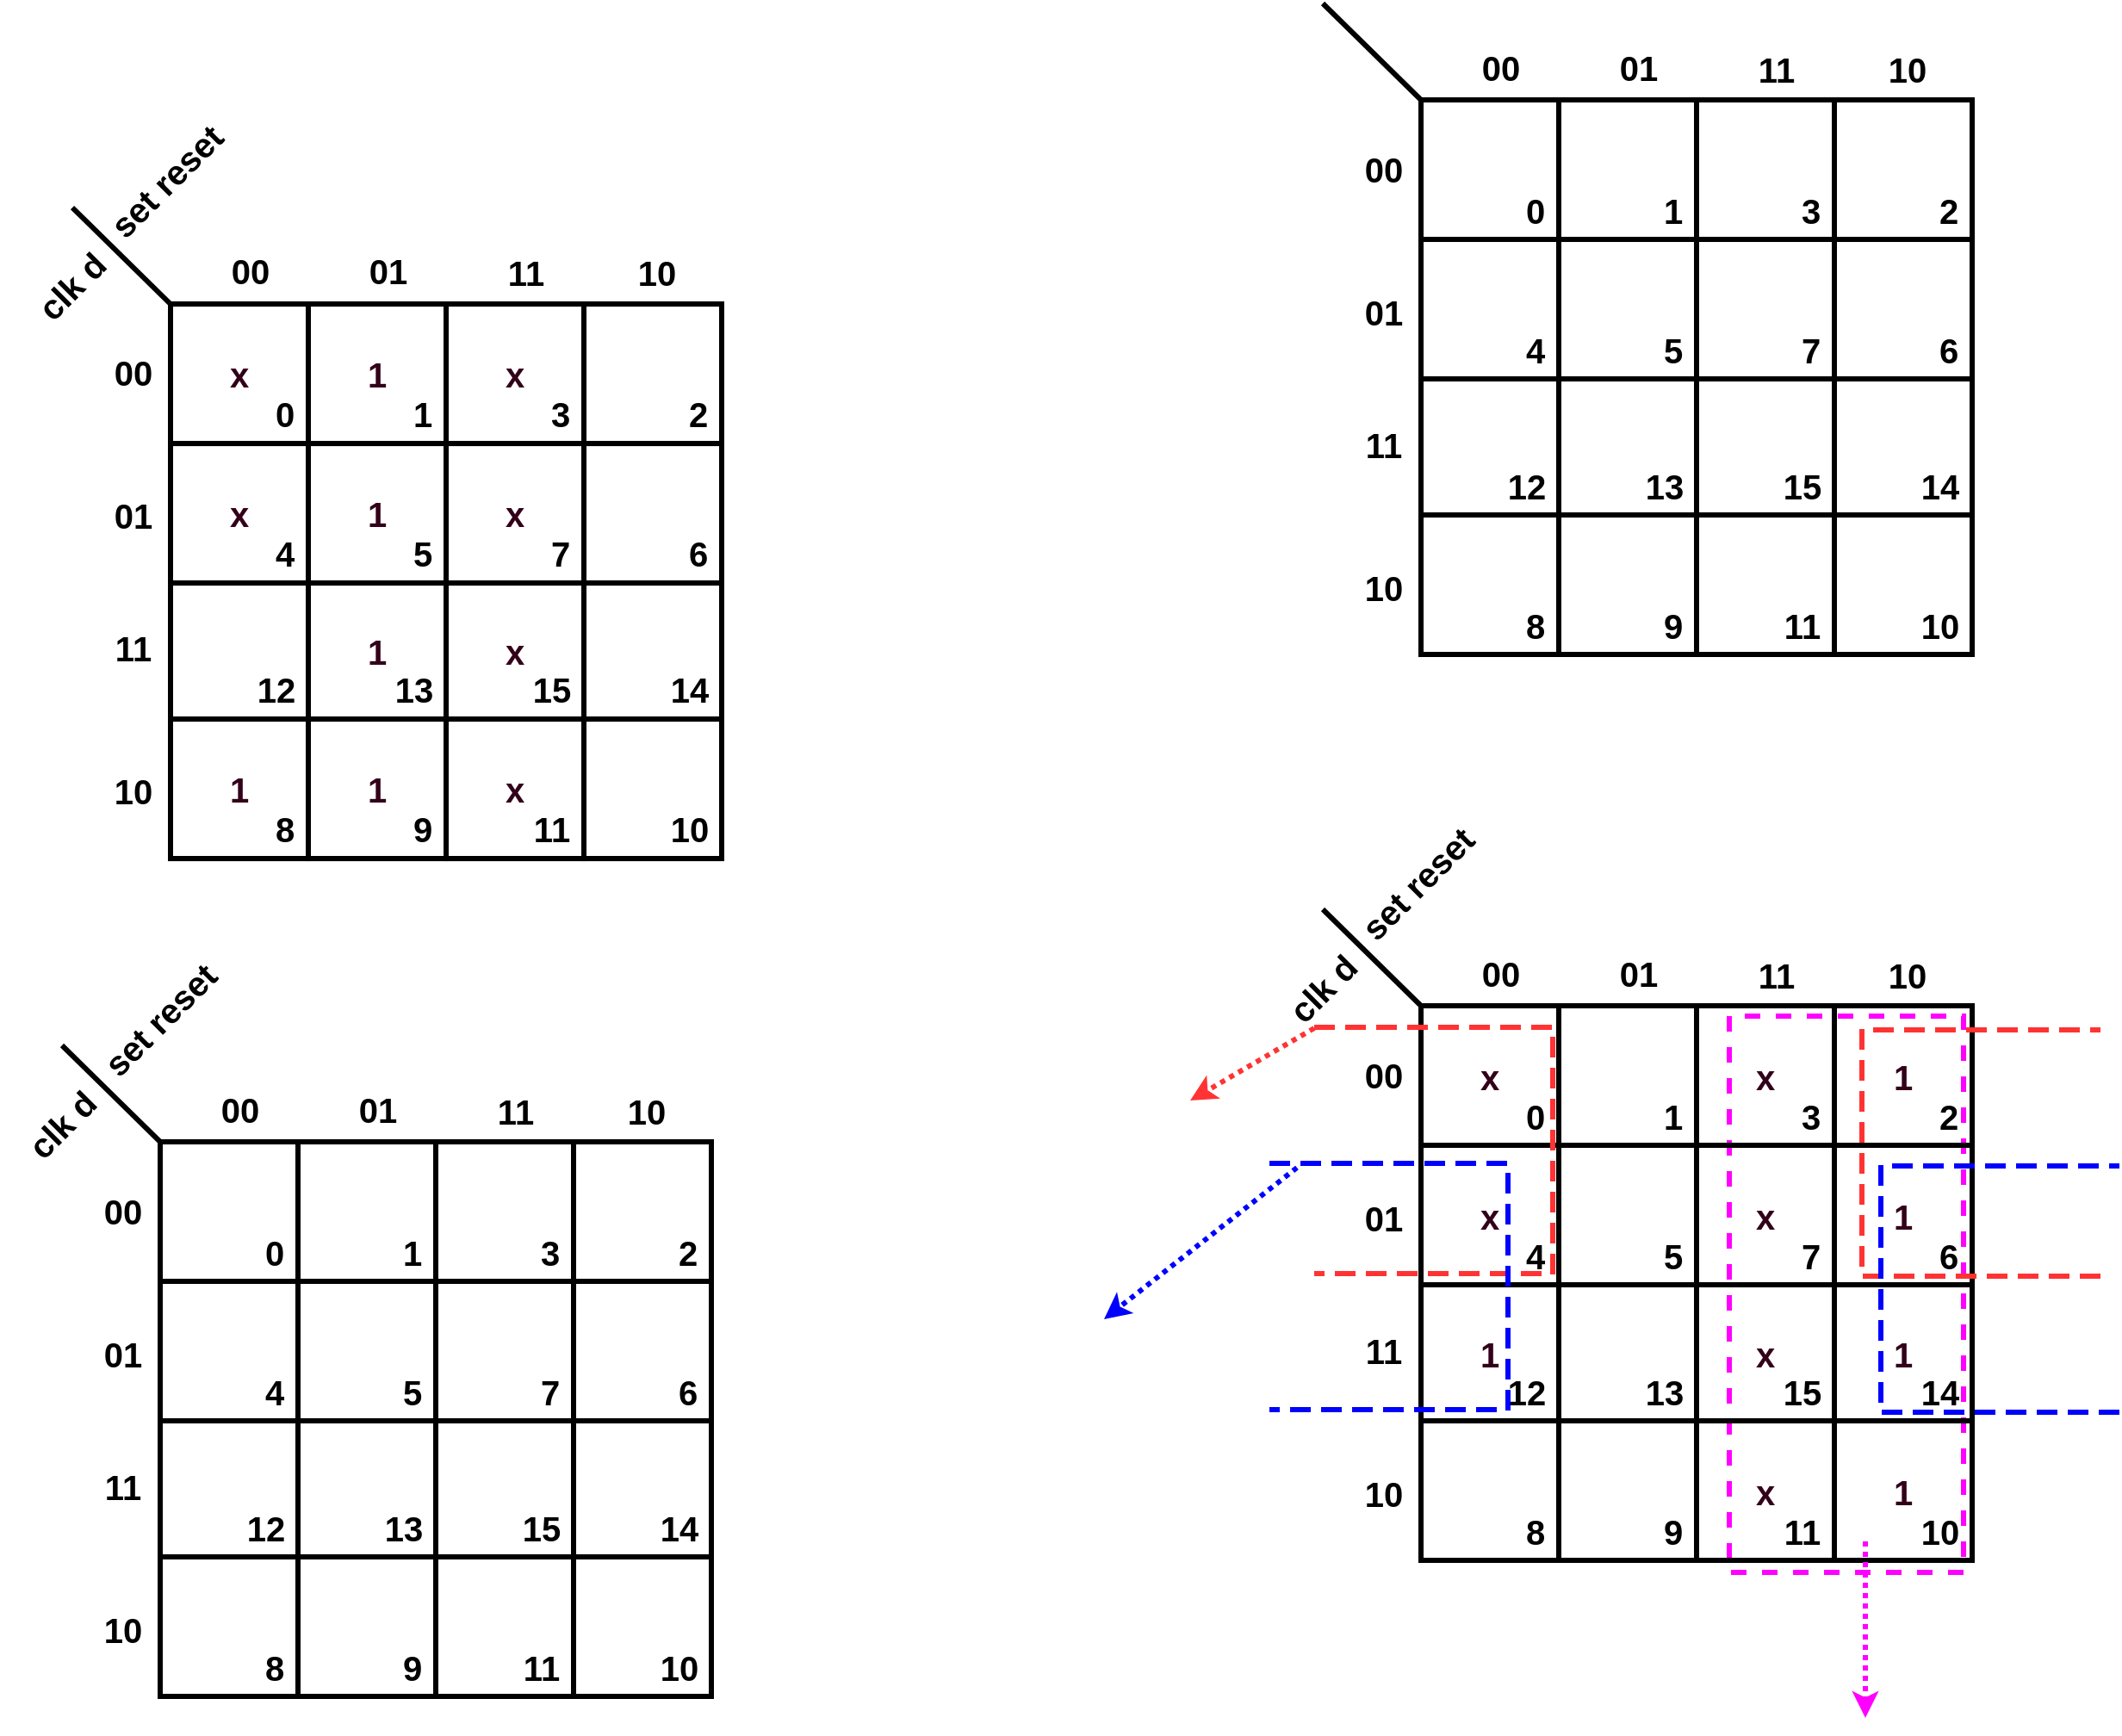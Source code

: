 <mxfile version="27.0.4">
  <diagram name="Page-1" id="fkTmz8UEqdB8mrhAM7at">
    <mxGraphModel dx="2145" dy="738" grid="0" gridSize="1" guides="1" tooltips="1" connect="1" arrows="1" fold="1" page="1" pageScale="1" pageWidth="850" pageHeight="1100" math="0" shadow="0">
      <root>
        <mxCell id="0" />
        <mxCell id="1" parent="0" />
        <mxCell id="XgYpCmmkQ7SpW7V8VuAg-150" value="" style="rounded=0;whiteSpace=wrap;html=1;strokeWidth=3;dashed=1;rotation=-180;strokeColor=#FF00FF;" vertex="1" parent="1">
          <mxGeometry x="356" y="598" width="136" height="323" as="geometry" />
        </mxCell>
        <mxCell id="XgYpCmmkQ7SpW7V8VuAg-49" value="" style="childLayout=tableLayout;recursiveResize=0;shadow=0;fillColor=none;strokeWidth=3;" vertex="1" parent="1">
          <mxGeometry x="177" y="66" width="320" height="322" as="geometry" />
        </mxCell>
        <mxCell id="XgYpCmmkQ7SpW7V8VuAg-50" style="shape=tableRow;horizontal=0;startSize=0;swimlaneHead=0;swimlaneBody=0;top=0;left=0;bottom=0;right=0;dropTarget=0;collapsible=0;recursiveResize=0;expand=0;fontStyle=0;fillColor=none;strokeColor=inherit;strokeWidth=3;" vertex="1" parent="XgYpCmmkQ7SpW7V8VuAg-49">
          <mxGeometry width="320" height="81" as="geometry" />
        </mxCell>
        <mxCell id="XgYpCmmkQ7SpW7V8VuAg-51" style="connectable=0;recursiveResize=0;strokeColor=inherit;fillColor=none;align=center;whiteSpace=wrap;html=1;strokeWidth=3;" vertex="1" parent="XgYpCmmkQ7SpW7V8VuAg-50">
          <mxGeometry width="80" height="81" as="geometry">
            <mxRectangle width="80" height="81" as="alternateBounds" />
          </mxGeometry>
        </mxCell>
        <mxCell id="XgYpCmmkQ7SpW7V8VuAg-52" style="connectable=0;recursiveResize=0;strokeColor=inherit;fillColor=none;align=center;whiteSpace=wrap;html=1;strokeWidth=3;" vertex="1" parent="XgYpCmmkQ7SpW7V8VuAg-50">
          <mxGeometry x="80" width="80" height="81" as="geometry">
            <mxRectangle width="80" height="81" as="alternateBounds" />
          </mxGeometry>
        </mxCell>
        <mxCell id="XgYpCmmkQ7SpW7V8VuAg-53" style="connectable=0;recursiveResize=0;strokeColor=inherit;fillColor=none;align=center;whiteSpace=wrap;html=1;strokeWidth=3;" vertex="1" parent="XgYpCmmkQ7SpW7V8VuAg-50">
          <mxGeometry x="160" width="80" height="81" as="geometry">
            <mxRectangle width="80" height="81" as="alternateBounds" />
          </mxGeometry>
        </mxCell>
        <mxCell id="XgYpCmmkQ7SpW7V8VuAg-54" style="connectable=0;recursiveResize=0;strokeColor=inherit;fillColor=none;align=center;whiteSpace=wrap;html=1;strokeWidth=3;" vertex="1" parent="XgYpCmmkQ7SpW7V8VuAg-50">
          <mxGeometry x="240" width="80" height="81" as="geometry">
            <mxRectangle width="80" height="81" as="alternateBounds" />
          </mxGeometry>
        </mxCell>
        <mxCell id="XgYpCmmkQ7SpW7V8VuAg-55" value="" style="shape=tableRow;horizontal=0;startSize=0;swimlaneHead=0;swimlaneBody=0;top=0;left=0;bottom=0;right=0;dropTarget=0;collapsible=0;recursiveResize=0;expand=0;fontStyle=0;fillColor=none;strokeColor=inherit;strokeWidth=3;" vertex="1" parent="XgYpCmmkQ7SpW7V8VuAg-49">
          <mxGeometry y="81" width="320" height="81" as="geometry" />
        </mxCell>
        <mxCell id="XgYpCmmkQ7SpW7V8VuAg-56" value="" style="connectable=0;recursiveResize=0;strokeColor=inherit;fillColor=none;align=center;whiteSpace=wrap;html=1;strokeWidth=3;" vertex="1" parent="XgYpCmmkQ7SpW7V8VuAg-55">
          <mxGeometry width="80" height="81" as="geometry">
            <mxRectangle width="80" height="81" as="alternateBounds" />
          </mxGeometry>
        </mxCell>
        <mxCell id="XgYpCmmkQ7SpW7V8VuAg-57" value="" style="connectable=0;recursiveResize=0;strokeColor=inherit;fillColor=none;align=center;whiteSpace=wrap;html=1;strokeWidth=3;" vertex="1" parent="XgYpCmmkQ7SpW7V8VuAg-55">
          <mxGeometry x="80" width="80" height="81" as="geometry">
            <mxRectangle width="80" height="81" as="alternateBounds" />
          </mxGeometry>
        </mxCell>
        <mxCell id="XgYpCmmkQ7SpW7V8VuAg-58" value="" style="connectable=0;recursiveResize=0;strokeColor=inherit;fillColor=none;align=center;whiteSpace=wrap;html=1;strokeWidth=3;" vertex="1" parent="XgYpCmmkQ7SpW7V8VuAg-55">
          <mxGeometry x="160" width="80" height="81" as="geometry">
            <mxRectangle width="80" height="81" as="alternateBounds" />
          </mxGeometry>
        </mxCell>
        <mxCell id="XgYpCmmkQ7SpW7V8VuAg-59" style="connectable=0;recursiveResize=0;strokeColor=inherit;fillColor=none;align=center;whiteSpace=wrap;html=1;strokeWidth=3;" vertex="1" parent="XgYpCmmkQ7SpW7V8VuAg-55">
          <mxGeometry x="240" width="80" height="81" as="geometry">
            <mxRectangle width="80" height="81" as="alternateBounds" />
          </mxGeometry>
        </mxCell>
        <mxCell id="XgYpCmmkQ7SpW7V8VuAg-60" style="shape=tableRow;horizontal=0;startSize=0;swimlaneHead=0;swimlaneBody=0;top=0;left=0;bottom=0;right=0;dropTarget=0;collapsible=0;recursiveResize=0;expand=0;fontStyle=0;fillColor=none;strokeColor=inherit;strokeWidth=3;" vertex="1" parent="XgYpCmmkQ7SpW7V8VuAg-49">
          <mxGeometry y="162" width="320" height="79" as="geometry" />
        </mxCell>
        <mxCell id="XgYpCmmkQ7SpW7V8VuAg-61" value="" style="connectable=0;recursiveResize=0;strokeColor=inherit;fillColor=none;align=center;whiteSpace=wrap;html=1;strokeWidth=3;" vertex="1" parent="XgYpCmmkQ7SpW7V8VuAg-60">
          <mxGeometry width="80" height="79" as="geometry">
            <mxRectangle width="80" height="79" as="alternateBounds" />
          </mxGeometry>
        </mxCell>
        <mxCell id="XgYpCmmkQ7SpW7V8VuAg-62" value="" style="connectable=0;recursiveResize=0;strokeColor=inherit;fillColor=none;align=center;whiteSpace=wrap;html=1;strokeWidth=3;" vertex="1" parent="XgYpCmmkQ7SpW7V8VuAg-60">
          <mxGeometry x="80" width="80" height="79" as="geometry">
            <mxRectangle width="80" height="79" as="alternateBounds" />
          </mxGeometry>
        </mxCell>
        <mxCell id="XgYpCmmkQ7SpW7V8VuAg-63" value="" style="connectable=0;recursiveResize=0;strokeColor=inherit;fillColor=none;align=center;whiteSpace=wrap;html=1;strokeWidth=3;" vertex="1" parent="XgYpCmmkQ7SpW7V8VuAg-60">
          <mxGeometry x="160" width="80" height="79" as="geometry">
            <mxRectangle width="80" height="79" as="alternateBounds" />
          </mxGeometry>
        </mxCell>
        <mxCell id="XgYpCmmkQ7SpW7V8VuAg-64" style="connectable=0;recursiveResize=0;strokeColor=inherit;fillColor=none;align=center;whiteSpace=wrap;html=1;strokeWidth=3;" vertex="1" parent="XgYpCmmkQ7SpW7V8VuAg-60">
          <mxGeometry x="240" width="80" height="79" as="geometry">
            <mxRectangle width="80" height="79" as="alternateBounds" />
          </mxGeometry>
        </mxCell>
        <mxCell id="XgYpCmmkQ7SpW7V8VuAg-65" style="shape=tableRow;horizontal=0;startSize=0;swimlaneHead=0;swimlaneBody=0;top=0;left=0;bottom=0;right=0;dropTarget=0;collapsible=0;recursiveResize=0;expand=0;fontStyle=0;fillColor=none;strokeColor=inherit;strokeWidth=3;" vertex="1" parent="XgYpCmmkQ7SpW7V8VuAg-49">
          <mxGeometry y="241" width="320" height="81" as="geometry" />
        </mxCell>
        <mxCell id="XgYpCmmkQ7SpW7V8VuAg-66" value="" style="connectable=0;recursiveResize=0;strokeColor=inherit;fillColor=none;align=center;whiteSpace=wrap;html=1;strokeWidth=3;" vertex="1" parent="XgYpCmmkQ7SpW7V8VuAg-65">
          <mxGeometry width="80" height="81" as="geometry">
            <mxRectangle width="80" height="81" as="alternateBounds" />
          </mxGeometry>
        </mxCell>
        <mxCell id="XgYpCmmkQ7SpW7V8VuAg-67" value="" style="connectable=0;recursiveResize=0;strokeColor=inherit;fillColor=none;align=center;whiteSpace=wrap;html=1;strokeWidth=3;" vertex="1" parent="XgYpCmmkQ7SpW7V8VuAg-65">
          <mxGeometry x="80" width="80" height="81" as="geometry">
            <mxRectangle width="80" height="81" as="alternateBounds" />
          </mxGeometry>
        </mxCell>
        <mxCell id="XgYpCmmkQ7SpW7V8VuAg-68" value="" style="connectable=0;recursiveResize=0;strokeColor=inherit;fillColor=none;align=center;whiteSpace=wrap;html=1;strokeWidth=3;" vertex="1" parent="XgYpCmmkQ7SpW7V8VuAg-65">
          <mxGeometry x="160" width="80" height="81" as="geometry">
            <mxRectangle width="80" height="81" as="alternateBounds" />
          </mxGeometry>
        </mxCell>
        <mxCell id="XgYpCmmkQ7SpW7V8VuAg-69" style="connectable=0;recursiveResize=0;strokeColor=inherit;fillColor=none;align=center;whiteSpace=wrap;html=1;strokeWidth=3;" vertex="1" parent="XgYpCmmkQ7SpW7V8VuAg-65">
          <mxGeometry x="240" width="80" height="81" as="geometry">
            <mxRectangle width="80" height="81" as="alternateBounds" />
          </mxGeometry>
        </mxCell>
        <mxCell id="XgYpCmmkQ7SpW7V8VuAg-70" value="&lt;b&gt;&lt;font&gt;0&lt;/font&gt;&lt;/b&gt;" style="text;html=1;align=center;verticalAlign=middle;resizable=0;points=[];autosize=1;strokeColor=none;fillColor=none;fontSize=20;" vertex="1" parent="1">
          <mxGeometry x="228" y="111" width="30" height="37" as="geometry" />
        </mxCell>
        <mxCell id="XgYpCmmkQ7SpW7V8VuAg-71" value="&lt;b&gt;&lt;font&gt;1&lt;/font&gt;&lt;/b&gt;" style="text;html=1;align=center;verticalAlign=middle;resizable=0;points=[];autosize=1;strokeColor=none;fillColor=none;fontSize=20;" vertex="1" parent="1">
          <mxGeometry x="308" y="111" width="30" height="37" as="geometry" />
        </mxCell>
        <mxCell id="XgYpCmmkQ7SpW7V8VuAg-72" value="&lt;b&gt;&lt;font&gt;3&lt;/font&gt;&lt;/b&gt;" style="text;html=1;align=center;verticalAlign=middle;resizable=0;points=[];autosize=1;strokeColor=none;fillColor=none;fontSize=20;" vertex="1" parent="1">
          <mxGeometry x="388" y="111" width="30" height="37" as="geometry" />
        </mxCell>
        <mxCell id="XgYpCmmkQ7SpW7V8VuAg-73" value="&lt;b&gt;&lt;font&gt;2&lt;/font&gt;&lt;/b&gt;" style="text;html=1;align=center;verticalAlign=middle;resizable=0;points=[];autosize=1;strokeColor=none;fillColor=none;fontSize=20;" vertex="1" parent="1">
          <mxGeometry x="468" y="111" width="30" height="37" as="geometry" />
        </mxCell>
        <mxCell id="XgYpCmmkQ7SpW7V8VuAg-74" value="&lt;b&gt;&lt;font&gt;4&lt;/font&gt;&lt;/b&gt;" style="text;html=1;align=center;verticalAlign=middle;resizable=0;points=[];autosize=1;strokeColor=none;fillColor=none;fontSize=20;" vertex="1" parent="1">
          <mxGeometry x="228" y="192" width="30" height="37" as="geometry" />
        </mxCell>
        <mxCell id="XgYpCmmkQ7SpW7V8VuAg-75" value="&lt;b&gt;&lt;font&gt;5&lt;/font&gt;&lt;/b&gt;" style="text;html=1;align=center;verticalAlign=middle;resizable=0;points=[];autosize=1;strokeColor=none;fillColor=none;fontSize=20;" vertex="1" parent="1">
          <mxGeometry x="308" y="192" width="30" height="37" as="geometry" />
        </mxCell>
        <mxCell id="XgYpCmmkQ7SpW7V8VuAg-76" value="&lt;b&gt;&lt;font&gt;7&lt;/font&gt;&lt;/b&gt;" style="text;html=1;align=center;verticalAlign=middle;resizable=0;points=[];autosize=1;strokeColor=none;fillColor=none;fontSize=20;" vertex="1" parent="1">
          <mxGeometry x="388" y="192" width="30" height="37" as="geometry" />
        </mxCell>
        <mxCell id="XgYpCmmkQ7SpW7V8VuAg-77" value="&lt;b&gt;&lt;font&gt;6&lt;/font&gt;&lt;/b&gt;" style="text;html=1;align=center;verticalAlign=middle;resizable=0;points=[];autosize=1;strokeColor=none;fillColor=none;fontSize=20;" vertex="1" parent="1">
          <mxGeometry x="468" y="192" width="30" height="37" as="geometry" />
        </mxCell>
        <mxCell id="XgYpCmmkQ7SpW7V8VuAg-78" value="&lt;b&gt;&lt;font&gt;12&lt;/font&gt;&lt;/b&gt;" style="text;html=1;align=center;verticalAlign=middle;resizable=0;points=[];autosize=1;strokeColor=none;fillColor=none;fontSize=20;" vertex="1" parent="1">
          <mxGeometry x="217" y="271" width="41" height="37" as="geometry" />
        </mxCell>
        <mxCell id="XgYpCmmkQ7SpW7V8VuAg-79" value="&lt;b&gt;&lt;font&gt;13&lt;/font&gt;&lt;/b&gt;" style="text;html=1;align=center;verticalAlign=middle;resizable=0;points=[];autosize=1;strokeColor=none;fillColor=none;fontSize=20;" vertex="1" parent="1">
          <mxGeometry x="297" y="271" width="41" height="37" as="geometry" />
        </mxCell>
        <mxCell id="XgYpCmmkQ7SpW7V8VuAg-80" value="&lt;b&gt;&lt;font&gt;15&lt;/font&gt;&lt;/b&gt;" style="text;html=1;align=center;verticalAlign=middle;resizable=0;points=[];autosize=1;strokeColor=none;fillColor=none;fontSize=20;" vertex="1" parent="1">
          <mxGeometry x="377" y="271" width="41" height="37" as="geometry" />
        </mxCell>
        <mxCell id="XgYpCmmkQ7SpW7V8VuAg-81" value="&lt;b&gt;&lt;font&gt;14&lt;/font&gt;&lt;/b&gt;" style="text;html=1;align=center;verticalAlign=middle;resizable=0;points=[];autosize=1;strokeColor=none;fillColor=none;fontSize=20;" vertex="1" parent="1">
          <mxGeometry x="457" y="271" width="41" height="37" as="geometry" />
        </mxCell>
        <mxCell id="XgYpCmmkQ7SpW7V8VuAg-82" value="&lt;b&gt;&lt;font&gt;8&lt;/font&gt;&lt;/b&gt;" style="text;html=1;align=center;verticalAlign=middle;resizable=0;points=[];autosize=1;strokeColor=none;fillColor=none;fontSize=20;" vertex="1" parent="1">
          <mxGeometry x="228" y="352" width="30" height="37" as="geometry" />
        </mxCell>
        <mxCell id="XgYpCmmkQ7SpW7V8VuAg-83" value="&lt;b&gt;&lt;font&gt;9&lt;/font&gt;&lt;/b&gt;" style="text;html=1;align=center;verticalAlign=middle;resizable=0;points=[];autosize=1;strokeColor=none;fillColor=none;fontSize=20;" vertex="1" parent="1">
          <mxGeometry x="308" y="352" width="30" height="37" as="geometry" />
        </mxCell>
        <mxCell id="XgYpCmmkQ7SpW7V8VuAg-84" value="&lt;b&gt;&lt;font&gt;11&lt;/font&gt;&lt;/b&gt;" style="text;html=1;align=center;verticalAlign=middle;resizable=0;points=[];autosize=1;strokeColor=none;fillColor=none;fontSize=20;" vertex="1" parent="1">
          <mxGeometry x="378" y="352" width="40" height="37" as="geometry" />
        </mxCell>
        <mxCell id="XgYpCmmkQ7SpW7V8VuAg-85" value="&lt;b&gt;&lt;font&gt;10&lt;/font&gt;&lt;/b&gt;" style="text;html=1;align=center;verticalAlign=middle;resizable=0;points=[];autosize=1;strokeColor=none;fillColor=none;fontSize=20;" vertex="1" parent="1">
          <mxGeometry x="457" y="352" width="41" height="37" as="geometry" />
        </mxCell>
        <mxCell id="XgYpCmmkQ7SpW7V8VuAg-86" value="" style="endArrow=none;html=1;rounded=0;strokeWidth=3;entryX=0;entryY=0;entryDx=0;entryDy=0;" edge="1" parent="1" target="XgYpCmmkQ7SpW7V8VuAg-50">
          <mxGeometry width="50" height="50" relative="1" as="geometry">
            <mxPoint x="120" y="10" as="sourcePoint" />
            <mxPoint x="173" y="31" as="targetPoint" />
          </mxGeometry>
        </mxCell>
        <mxCell id="XgYpCmmkQ7SpW7V8VuAg-89" value="&lt;b&gt;&lt;font&gt;00&lt;/font&gt;&lt;/b&gt;" style="text;html=1;align=center;verticalAlign=middle;resizable=0;points=[];autosize=1;strokeColor=none;fillColor=none;fontSize=20;" vertex="1" parent="1">
          <mxGeometry x="134" y="87" width="41" height="37" as="geometry" />
        </mxCell>
        <mxCell id="XgYpCmmkQ7SpW7V8VuAg-90" value="&lt;b&gt;&lt;font&gt;01&lt;/font&gt;&lt;/b&gt;" style="text;html=1;align=center;verticalAlign=middle;resizable=0;points=[];autosize=1;strokeColor=none;fillColor=none;fontSize=20;" vertex="1" parent="1">
          <mxGeometry x="134" y="170" width="41" height="37" as="geometry" />
        </mxCell>
        <mxCell id="XgYpCmmkQ7SpW7V8VuAg-91" value="&lt;b&gt;&lt;font&gt;11&lt;/font&gt;&lt;/b&gt;" style="text;html=1;align=center;verticalAlign=middle;resizable=0;points=[];autosize=1;strokeColor=none;fillColor=none;fontSize=20;" vertex="1" parent="1">
          <mxGeometry x="135" y="247" width="40" height="37" as="geometry" />
        </mxCell>
        <mxCell id="XgYpCmmkQ7SpW7V8VuAg-92" value="&lt;b&gt;&lt;font&gt;10&lt;/font&gt;&lt;/b&gt;" style="text;html=1;align=center;verticalAlign=middle;resizable=0;points=[];autosize=1;strokeColor=none;fillColor=none;fontSize=20;" vertex="1" parent="1">
          <mxGeometry x="134" y="330" width="41" height="37" as="geometry" />
        </mxCell>
        <mxCell id="XgYpCmmkQ7SpW7V8VuAg-93" value="&lt;b&gt;&lt;font&gt;00&lt;/font&gt;&lt;/b&gt;" style="text;html=1;align=center;verticalAlign=middle;resizable=0;points=[];autosize=1;strokeColor=none;fillColor=none;fontSize=20;" vertex="1" parent="1">
          <mxGeometry x="202" y="28" width="41" height="37" as="geometry" />
        </mxCell>
        <mxCell id="XgYpCmmkQ7SpW7V8VuAg-94" value="&lt;b&gt;&lt;font&gt;01&lt;/font&gt;&lt;/b&gt;" style="text;html=1;align=center;verticalAlign=middle;resizable=0;points=[];autosize=1;strokeColor=none;fillColor=none;fontSize=20;" vertex="1" parent="1">
          <mxGeometry x="282" y="28" width="41" height="37" as="geometry" />
        </mxCell>
        <mxCell id="XgYpCmmkQ7SpW7V8VuAg-95" value="&lt;b&gt;&lt;font&gt;11&lt;/font&gt;&lt;/b&gt;" style="text;html=1;align=center;verticalAlign=middle;resizable=0;points=[];autosize=1;strokeColor=none;fillColor=none;fontSize=20;" vertex="1" parent="1">
          <mxGeometry x="363" y="29" width="40" height="37" as="geometry" />
        </mxCell>
        <mxCell id="XgYpCmmkQ7SpW7V8VuAg-96" value="&lt;b&gt;&lt;font&gt;10&lt;/font&gt;&lt;/b&gt;" style="text;html=1;align=center;verticalAlign=middle;resizable=0;points=[];autosize=1;strokeColor=none;fillColor=none;fontSize=20;" vertex="1" parent="1">
          <mxGeometry x="438" y="29" width="41" height="37" as="geometry" />
        </mxCell>
        <mxCell id="XgYpCmmkQ7SpW7V8VuAg-118" value="&lt;span&gt;&lt;font&gt;0&lt;/font&gt;&lt;/span&gt;" style="text;html=1;align=center;verticalAlign=middle;resizable=0;points=[];autosize=1;strokeColor=none;fillColor=none;fontSize=20;fontStyle=1" vertex="1" parent="1">
          <mxGeometry x="228" y="637" width="30" height="37" as="geometry" />
        </mxCell>
        <mxCell id="XgYpCmmkQ7SpW7V8VuAg-119" value="&lt;span&gt;&lt;font&gt;1&lt;/font&gt;&lt;/span&gt;" style="text;html=1;align=center;verticalAlign=middle;resizable=0;points=[];autosize=1;strokeColor=none;fillColor=none;fontSize=20;fontStyle=1" vertex="1" parent="1">
          <mxGeometry x="308" y="637" width="30" height="37" as="geometry" />
        </mxCell>
        <mxCell id="XgYpCmmkQ7SpW7V8VuAg-120" value="&lt;span&gt;&lt;font&gt;3&lt;/font&gt;&lt;/span&gt;" style="text;html=1;align=center;verticalAlign=middle;resizable=0;points=[];autosize=1;strokeColor=none;fillColor=none;fontSize=20;fontStyle=1" vertex="1" parent="1">
          <mxGeometry x="388" y="637" width="30" height="37" as="geometry" />
        </mxCell>
        <mxCell id="XgYpCmmkQ7SpW7V8VuAg-121" value="&lt;span&gt;&lt;font&gt;2&lt;/font&gt;&lt;/span&gt;" style="text;html=1;align=center;verticalAlign=middle;resizable=0;points=[];autosize=1;strokeColor=none;fillColor=none;fontSize=20;fontStyle=1" vertex="1" parent="1">
          <mxGeometry x="468" y="637" width="30" height="37" as="geometry" />
        </mxCell>
        <mxCell id="XgYpCmmkQ7SpW7V8VuAg-122" value="&lt;span&gt;&lt;font&gt;4&lt;/font&gt;&lt;/span&gt;" style="text;html=1;align=center;verticalAlign=middle;resizable=0;points=[];autosize=1;strokeColor=none;fillColor=none;fontSize=20;fontStyle=1" vertex="1" parent="1">
          <mxGeometry x="228" y="718" width="30" height="37" as="geometry" />
        </mxCell>
        <mxCell id="XgYpCmmkQ7SpW7V8VuAg-123" value="&lt;span&gt;&lt;font&gt;5&lt;/font&gt;&lt;/span&gt;" style="text;html=1;align=center;verticalAlign=middle;resizable=0;points=[];autosize=1;strokeColor=none;fillColor=none;fontSize=20;fontStyle=1" vertex="1" parent="1">
          <mxGeometry x="308" y="718" width="30" height="37" as="geometry" />
        </mxCell>
        <mxCell id="XgYpCmmkQ7SpW7V8VuAg-124" value="&lt;span&gt;&lt;font&gt;7&lt;/font&gt;&lt;/span&gt;" style="text;html=1;align=center;verticalAlign=middle;resizable=0;points=[];autosize=1;strokeColor=none;fillColor=none;fontSize=20;fontStyle=1" vertex="1" parent="1">
          <mxGeometry x="388" y="718" width="30" height="37" as="geometry" />
        </mxCell>
        <mxCell id="XgYpCmmkQ7SpW7V8VuAg-125" value="&lt;span&gt;&lt;font&gt;6&lt;/font&gt;&lt;/span&gt;" style="text;html=1;align=center;verticalAlign=middle;resizable=0;points=[];autosize=1;strokeColor=none;fillColor=none;fontSize=20;fontStyle=1" vertex="1" parent="1">
          <mxGeometry x="468" y="718" width="30" height="37" as="geometry" />
        </mxCell>
        <mxCell id="XgYpCmmkQ7SpW7V8VuAg-126" value="&lt;span&gt;&lt;font&gt;12&lt;/font&gt;&lt;/span&gt;" style="text;html=1;align=center;verticalAlign=middle;resizable=0;points=[];autosize=1;strokeColor=none;fillColor=none;fontSize=20;fontStyle=1" vertex="1" parent="1">
          <mxGeometry x="217" y="797" width="41" height="37" as="geometry" />
        </mxCell>
        <mxCell id="XgYpCmmkQ7SpW7V8VuAg-127" value="&lt;span&gt;&lt;font&gt;13&lt;/font&gt;&lt;/span&gt;" style="text;html=1;align=center;verticalAlign=middle;resizable=0;points=[];autosize=1;strokeColor=none;fillColor=none;fontSize=20;fontStyle=1" vertex="1" parent="1">
          <mxGeometry x="297" y="797" width="41" height="37" as="geometry" />
        </mxCell>
        <mxCell id="XgYpCmmkQ7SpW7V8VuAg-128" value="&lt;span&gt;&lt;font&gt;15&lt;/font&gt;&lt;/span&gt;" style="text;html=1;align=center;verticalAlign=middle;resizable=0;points=[];autosize=1;strokeColor=none;fillColor=none;fontSize=20;fontStyle=1" vertex="1" parent="1">
          <mxGeometry x="377" y="797" width="41" height="37" as="geometry" />
        </mxCell>
        <mxCell id="XgYpCmmkQ7SpW7V8VuAg-129" value="&lt;span&gt;&lt;font&gt;14&lt;/font&gt;&lt;/span&gt;" style="text;html=1;align=center;verticalAlign=middle;resizable=0;points=[];autosize=1;strokeColor=none;fillColor=none;fontSize=20;fontStyle=1" vertex="1" parent="1">
          <mxGeometry x="457" y="797" width="41" height="37" as="geometry" />
        </mxCell>
        <mxCell id="XgYpCmmkQ7SpW7V8VuAg-130" value="&lt;span&gt;&lt;font&gt;8&lt;/font&gt;&lt;/span&gt;" style="text;html=1;align=center;verticalAlign=middle;resizable=0;points=[];autosize=1;strokeColor=none;fillColor=none;fontSize=20;fontStyle=1" vertex="1" parent="1">
          <mxGeometry x="228" y="878" width="30" height="37" as="geometry" />
        </mxCell>
        <mxCell id="XgYpCmmkQ7SpW7V8VuAg-131" value="&lt;span&gt;&lt;font&gt;9&lt;/font&gt;&lt;/span&gt;" style="text;html=1;align=center;verticalAlign=middle;resizable=0;points=[];autosize=1;strokeColor=none;fillColor=none;fontSize=20;fontStyle=1" vertex="1" parent="1">
          <mxGeometry x="308" y="878" width="30" height="37" as="geometry" />
        </mxCell>
        <mxCell id="XgYpCmmkQ7SpW7V8VuAg-132" value="&lt;span&gt;&lt;font&gt;11&lt;/font&gt;&lt;/span&gt;" style="text;html=1;align=center;verticalAlign=middle;resizable=0;points=[];autosize=1;strokeColor=none;fillColor=none;fontSize=20;fontStyle=1" vertex="1" parent="1">
          <mxGeometry x="378" y="878" width="40" height="37" as="geometry" />
        </mxCell>
        <mxCell id="XgYpCmmkQ7SpW7V8VuAg-133" value="&lt;span&gt;&lt;font&gt;10&lt;/font&gt;&lt;/span&gt;" style="text;html=1;align=center;verticalAlign=middle;resizable=0;points=[];autosize=1;strokeColor=none;fillColor=none;fontSize=20;fontStyle=1" vertex="1" parent="1">
          <mxGeometry x="457" y="878" width="41" height="37" as="geometry" />
        </mxCell>
        <mxCell id="XgYpCmmkQ7SpW7V8VuAg-134" value="" style="endArrow=none;html=1;rounded=0;strokeWidth=3;entryX=0;entryY=0;entryDx=0;entryDy=0;fontStyle=1" edge="1" parent="1" target="XgYpCmmkQ7SpW7V8VuAg-98">
          <mxGeometry width="50" height="50" relative="1" as="geometry">
            <mxPoint x="120" y="536" as="sourcePoint" />
            <mxPoint x="173" y="557" as="targetPoint" />
          </mxGeometry>
        </mxCell>
        <mxCell id="XgYpCmmkQ7SpW7V8VuAg-135" value="&lt;span&gt;&lt;font&gt;00&lt;/font&gt;&lt;/span&gt;" style="text;html=1;align=center;verticalAlign=middle;resizable=0;points=[];autosize=1;strokeColor=none;fillColor=none;fontSize=20;fontStyle=1" vertex="1" parent="1">
          <mxGeometry x="134" y="613" width="41" height="37" as="geometry" />
        </mxCell>
        <mxCell id="XgYpCmmkQ7SpW7V8VuAg-136" value="&lt;span&gt;&lt;font&gt;01&lt;/font&gt;&lt;/span&gt;" style="text;html=1;align=center;verticalAlign=middle;resizable=0;points=[];autosize=1;strokeColor=none;fillColor=none;fontSize=20;fontStyle=1" vertex="1" parent="1">
          <mxGeometry x="134" y="696" width="41" height="37" as="geometry" />
        </mxCell>
        <mxCell id="XgYpCmmkQ7SpW7V8VuAg-137" value="&lt;span&gt;&lt;font&gt;11&lt;/font&gt;&lt;/span&gt;" style="text;html=1;align=center;verticalAlign=middle;resizable=0;points=[];autosize=1;strokeColor=none;fillColor=none;fontSize=20;fontStyle=1" vertex="1" parent="1">
          <mxGeometry x="135" y="773" width="40" height="37" as="geometry" />
        </mxCell>
        <mxCell id="XgYpCmmkQ7SpW7V8VuAg-138" value="&lt;span&gt;&lt;font&gt;10&lt;/font&gt;&lt;/span&gt;" style="text;html=1;align=center;verticalAlign=middle;resizable=0;points=[];autosize=1;strokeColor=none;fillColor=none;fontSize=20;fontStyle=1" vertex="1" parent="1">
          <mxGeometry x="134" y="856" width="41" height="37" as="geometry" />
        </mxCell>
        <mxCell id="XgYpCmmkQ7SpW7V8VuAg-139" value="&lt;span&gt;&lt;font&gt;00&lt;/font&gt;&lt;/span&gt;" style="text;html=1;align=center;verticalAlign=middle;resizable=0;points=[];autosize=1;strokeColor=none;fillColor=none;fontSize=20;fontStyle=1" vertex="1" parent="1">
          <mxGeometry x="202" y="554" width="41" height="37" as="geometry" />
        </mxCell>
        <mxCell id="XgYpCmmkQ7SpW7V8VuAg-140" value="&lt;span&gt;&lt;font&gt;01&lt;/font&gt;&lt;/span&gt;" style="text;html=1;align=center;verticalAlign=middle;resizable=0;points=[];autosize=1;strokeColor=none;fillColor=none;fontSize=20;fontStyle=1" vertex="1" parent="1">
          <mxGeometry x="282" y="554" width="41" height="37" as="geometry" />
        </mxCell>
        <mxCell id="XgYpCmmkQ7SpW7V8VuAg-141" value="&lt;span&gt;&lt;font&gt;11&lt;/font&gt;&lt;/span&gt;" style="text;html=1;align=center;verticalAlign=middle;resizable=0;points=[];autosize=1;strokeColor=none;fillColor=none;fontSize=20;fontStyle=1" vertex="1" parent="1">
          <mxGeometry x="363" y="555" width="40" height="37" as="geometry" />
        </mxCell>
        <mxCell id="XgYpCmmkQ7SpW7V8VuAg-142" value="&lt;span&gt;&lt;font&gt;10&lt;/font&gt;&lt;/span&gt;" style="text;html=1;align=center;verticalAlign=middle;resizable=0;points=[];autosize=1;strokeColor=none;fillColor=none;fontSize=20;fontStyle=1" vertex="1" parent="1">
          <mxGeometry x="438" y="555" width="41" height="37" as="geometry" />
        </mxCell>
        <mxCell id="XgYpCmmkQ7SpW7V8VuAg-143" value="&lt;span&gt;&lt;font&gt;clk d&lt;/font&gt;&lt;/span&gt;" style="text;html=1;align=center;verticalAlign=middle;resizable=0;points=[];autosize=1;strokeColor=none;fillColor=none;fontSize=20;rotation=-45;fontStyle=1" vertex="1" parent="1">
          <mxGeometry x="89" y="563" width="60" height="37" as="geometry" />
        </mxCell>
        <mxCell id="XgYpCmmkQ7SpW7V8VuAg-144" value="&lt;span&gt;&lt;font&gt;set reset&lt;/font&gt;&lt;/span&gt;" style="text;html=1;align=center;verticalAlign=middle;resizable=0;points=[];autosize=1;strokeColor=none;fillColor=none;fontSize=20;rotation=-45;fontStyle=1" vertex="1" parent="1">
          <mxGeometry x="126" y="502" width="96" height="37" as="geometry" />
        </mxCell>
        <mxCell id="XgYpCmmkQ7SpW7V8VuAg-97" value="" style="childLayout=tableLayout;recursiveResize=0;shadow=0;fillColor=none;strokeWidth=3;fontSize=20;fontStyle=1" vertex="1" parent="1">
          <mxGeometry x="177" y="592" width="320" height="322" as="geometry" />
        </mxCell>
        <mxCell id="XgYpCmmkQ7SpW7V8VuAg-98" style="shape=tableRow;horizontal=0;startSize=0;swimlaneHead=0;swimlaneBody=0;top=0;left=0;bottom=0;right=0;dropTarget=0;collapsible=0;recursiveResize=0;expand=0;fontStyle=1;fillColor=none;strokeColor=inherit;strokeWidth=3;fontSize=30;" vertex="1" parent="XgYpCmmkQ7SpW7V8VuAg-97">
          <mxGeometry width="320" height="81" as="geometry" />
        </mxCell>
        <mxCell id="XgYpCmmkQ7SpW7V8VuAg-99" value="&lt;font style=&quot;font-size: 20px; color: rgb(51, 0, 26);&quot;&gt;x&lt;/font&gt;" style="connectable=0;recursiveResize=0;strokeColor=inherit;fillColor=none;align=center;whiteSpace=wrap;html=1;strokeWidth=3;fontStyle=1" vertex="1" parent="XgYpCmmkQ7SpW7V8VuAg-98">
          <mxGeometry width="80" height="81" as="geometry">
            <mxRectangle width="80" height="81" as="alternateBounds" />
          </mxGeometry>
        </mxCell>
        <mxCell id="XgYpCmmkQ7SpW7V8VuAg-100" value="" style="connectable=0;recursiveResize=0;strokeColor=inherit;fillColor=none;align=center;whiteSpace=wrap;html=1;strokeWidth=3;fontStyle=1" vertex="1" parent="XgYpCmmkQ7SpW7V8VuAg-98">
          <mxGeometry x="80" width="80" height="81" as="geometry">
            <mxRectangle width="80" height="81" as="alternateBounds" />
          </mxGeometry>
        </mxCell>
        <mxCell id="XgYpCmmkQ7SpW7V8VuAg-101" value="&lt;font style=&quot;font-size: 20px; color: rgb(51, 0, 26);&quot;&gt;x&lt;/font&gt;" style="connectable=0;recursiveResize=0;strokeColor=inherit;fillColor=none;align=center;whiteSpace=wrap;html=1;strokeWidth=3;fontStyle=1" vertex="1" parent="XgYpCmmkQ7SpW7V8VuAg-98">
          <mxGeometry x="160" width="80" height="81" as="geometry">
            <mxRectangle width="80" height="81" as="alternateBounds" />
          </mxGeometry>
        </mxCell>
        <mxCell id="XgYpCmmkQ7SpW7V8VuAg-102" value="&lt;font style=&quot;font-size: 20px; color: rgb(51, 0, 26);&quot;&gt;1&lt;/font&gt;" style="connectable=0;recursiveResize=0;strokeColor=inherit;fillColor=none;align=center;whiteSpace=wrap;html=1;strokeWidth=3;fontStyle=1" vertex="1" parent="XgYpCmmkQ7SpW7V8VuAg-98">
          <mxGeometry x="240" width="80" height="81" as="geometry">
            <mxRectangle width="80" height="81" as="alternateBounds" />
          </mxGeometry>
        </mxCell>
        <mxCell id="XgYpCmmkQ7SpW7V8VuAg-103" value="" style="shape=tableRow;horizontal=0;startSize=0;swimlaneHead=0;swimlaneBody=0;top=0;left=0;bottom=0;right=0;dropTarget=0;collapsible=0;recursiveResize=0;expand=0;fontStyle=1;fillColor=none;strokeColor=inherit;strokeWidth=3;" vertex="1" parent="XgYpCmmkQ7SpW7V8VuAg-97">
          <mxGeometry y="81" width="320" height="81" as="geometry" />
        </mxCell>
        <mxCell id="XgYpCmmkQ7SpW7V8VuAg-104" value="&lt;font style=&quot;font-size: 20px; color: rgb(51, 0, 26);&quot;&gt;x&lt;/font&gt;" style="connectable=0;recursiveResize=0;strokeColor=inherit;fillColor=none;align=center;whiteSpace=wrap;html=1;strokeWidth=3;fontStyle=1" vertex="1" parent="XgYpCmmkQ7SpW7V8VuAg-103">
          <mxGeometry width="80" height="81" as="geometry">
            <mxRectangle width="80" height="81" as="alternateBounds" />
          </mxGeometry>
        </mxCell>
        <mxCell id="XgYpCmmkQ7SpW7V8VuAg-105" value="" style="connectable=0;recursiveResize=0;strokeColor=inherit;fillColor=none;align=center;whiteSpace=wrap;html=1;strokeWidth=3;fontStyle=1" vertex="1" parent="XgYpCmmkQ7SpW7V8VuAg-103">
          <mxGeometry x="80" width="80" height="81" as="geometry">
            <mxRectangle width="80" height="81" as="alternateBounds" />
          </mxGeometry>
        </mxCell>
        <mxCell id="XgYpCmmkQ7SpW7V8VuAg-106" value="&lt;span style=&quot;font-size: 20px;&quot;&gt;&lt;font style=&quot;color: rgb(51, 0, 26);&quot;&gt;x&lt;/font&gt;&lt;/span&gt;" style="connectable=0;recursiveResize=0;strokeColor=inherit;fillColor=none;align=center;whiteSpace=wrap;html=1;strokeWidth=3;fontStyle=1" vertex="1" parent="XgYpCmmkQ7SpW7V8VuAg-103">
          <mxGeometry x="160" width="80" height="81" as="geometry">
            <mxRectangle width="80" height="81" as="alternateBounds" />
          </mxGeometry>
        </mxCell>
        <mxCell id="XgYpCmmkQ7SpW7V8VuAg-107" value="&lt;span style=&quot;font-size: 20px;&quot;&gt;&lt;font style=&quot;color: rgb(51, 0, 26);&quot;&gt;1&lt;/font&gt;&lt;/span&gt;" style="connectable=0;recursiveResize=0;strokeColor=inherit;fillColor=none;align=center;whiteSpace=wrap;html=1;strokeWidth=3;fontStyle=1" vertex="1" parent="XgYpCmmkQ7SpW7V8VuAg-103">
          <mxGeometry x="240" width="80" height="81" as="geometry">
            <mxRectangle width="80" height="81" as="alternateBounds" />
          </mxGeometry>
        </mxCell>
        <mxCell id="XgYpCmmkQ7SpW7V8VuAg-108" style="shape=tableRow;horizontal=0;startSize=0;swimlaneHead=0;swimlaneBody=0;top=0;left=0;bottom=0;right=0;dropTarget=0;collapsible=0;recursiveResize=0;expand=0;fontStyle=1;fillColor=none;strokeColor=inherit;strokeWidth=3;" vertex="1" parent="XgYpCmmkQ7SpW7V8VuAg-97">
          <mxGeometry y="162" width="320" height="79" as="geometry" />
        </mxCell>
        <mxCell id="XgYpCmmkQ7SpW7V8VuAg-109" value="&lt;span style=&quot;font-size: 20px;&quot;&gt;&lt;font style=&quot;color: rgb(51, 0, 26);&quot;&gt;1&lt;/font&gt;&lt;/span&gt;" style="connectable=0;recursiveResize=0;strokeColor=inherit;fillColor=none;align=center;whiteSpace=wrap;html=1;strokeWidth=3;fontStyle=1" vertex="1" parent="XgYpCmmkQ7SpW7V8VuAg-108">
          <mxGeometry width="80" height="79" as="geometry">
            <mxRectangle width="80" height="79" as="alternateBounds" />
          </mxGeometry>
        </mxCell>
        <mxCell id="XgYpCmmkQ7SpW7V8VuAg-110" value="" style="connectable=0;recursiveResize=0;strokeColor=inherit;fillColor=none;align=center;whiteSpace=wrap;html=1;strokeWidth=3;fontStyle=1" vertex="1" parent="XgYpCmmkQ7SpW7V8VuAg-108">
          <mxGeometry x="80" width="80" height="79" as="geometry">
            <mxRectangle width="80" height="79" as="alternateBounds" />
          </mxGeometry>
        </mxCell>
        <mxCell id="XgYpCmmkQ7SpW7V8VuAg-111" value="&lt;span style=&quot;font-size: 20px;&quot;&gt;&lt;font style=&quot;color: rgb(51, 0, 26);&quot;&gt;x&lt;/font&gt;&lt;/span&gt;" style="connectable=0;recursiveResize=0;strokeColor=inherit;fillColor=none;align=center;whiteSpace=wrap;html=1;strokeWidth=3;fontStyle=1" vertex="1" parent="XgYpCmmkQ7SpW7V8VuAg-108">
          <mxGeometry x="160" width="80" height="79" as="geometry">
            <mxRectangle width="80" height="79" as="alternateBounds" />
          </mxGeometry>
        </mxCell>
        <mxCell id="XgYpCmmkQ7SpW7V8VuAg-112" value="&lt;span style=&quot;font-size: 20px;&quot;&gt;&lt;font style=&quot;color: rgb(51, 0, 26);&quot;&gt;1&lt;/font&gt;&lt;/span&gt;" style="connectable=0;recursiveResize=0;strokeColor=inherit;fillColor=none;align=center;whiteSpace=wrap;html=1;strokeWidth=3;fontStyle=1" vertex="1" parent="XgYpCmmkQ7SpW7V8VuAg-108">
          <mxGeometry x="240" width="80" height="79" as="geometry">
            <mxRectangle width="80" height="79" as="alternateBounds" />
          </mxGeometry>
        </mxCell>
        <mxCell id="XgYpCmmkQ7SpW7V8VuAg-113" style="shape=tableRow;horizontal=0;startSize=0;swimlaneHead=0;swimlaneBody=0;top=0;left=0;bottom=0;right=0;dropTarget=0;collapsible=0;recursiveResize=0;expand=0;fontStyle=1;fillColor=none;strokeColor=inherit;strokeWidth=3;" vertex="1" parent="XgYpCmmkQ7SpW7V8VuAg-97">
          <mxGeometry y="241" width="320" height="81" as="geometry" />
        </mxCell>
        <mxCell id="XgYpCmmkQ7SpW7V8VuAg-114" value="" style="connectable=0;recursiveResize=0;strokeColor=inherit;fillColor=none;align=center;whiteSpace=wrap;html=1;strokeWidth=3;fontStyle=1" vertex="1" parent="XgYpCmmkQ7SpW7V8VuAg-113">
          <mxGeometry width="80" height="81" as="geometry">
            <mxRectangle width="80" height="81" as="alternateBounds" />
          </mxGeometry>
        </mxCell>
        <mxCell id="XgYpCmmkQ7SpW7V8VuAg-115" value="" style="connectable=0;recursiveResize=0;strokeColor=inherit;fillColor=none;align=center;whiteSpace=wrap;html=1;strokeWidth=3;fontStyle=1" vertex="1" parent="XgYpCmmkQ7SpW7V8VuAg-113">
          <mxGeometry x="80" width="80" height="81" as="geometry">
            <mxRectangle width="80" height="81" as="alternateBounds" />
          </mxGeometry>
        </mxCell>
        <mxCell id="XgYpCmmkQ7SpW7V8VuAg-116" value="&lt;span style=&quot;font-size: 20px;&quot;&gt;&lt;font style=&quot;color: rgb(51, 0, 26);&quot;&gt;x&lt;/font&gt;&lt;/span&gt;" style="connectable=0;recursiveResize=0;strokeColor=inherit;fillColor=none;align=center;whiteSpace=wrap;html=1;strokeWidth=3;fontStyle=1" vertex="1" parent="XgYpCmmkQ7SpW7V8VuAg-113">
          <mxGeometry x="160" width="80" height="81" as="geometry">
            <mxRectangle width="80" height="81" as="alternateBounds" />
          </mxGeometry>
        </mxCell>
        <mxCell id="XgYpCmmkQ7SpW7V8VuAg-117" value="&lt;span style=&quot;font-size: 20px;&quot;&gt;&lt;font style=&quot;color: rgb(51, 0, 26);&quot;&gt;1&lt;/font&gt;&lt;/span&gt;" style="connectable=0;recursiveResize=0;strokeColor=inherit;fillColor=none;align=center;whiteSpace=wrap;html=1;strokeWidth=3;fontStyle=1" vertex="1" parent="XgYpCmmkQ7SpW7V8VuAg-113">
          <mxGeometry x="240" width="80" height="81" as="geometry">
            <mxRectangle width="80" height="81" as="alternateBounds" />
          </mxGeometry>
        </mxCell>
        <mxCell id="XgYpCmmkQ7SpW7V8VuAg-152" value="" style="shape=partialRectangle;whiteSpace=wrap;html=1;bottom=1;right=1;left=1;top=0;fillColor=none;routingCenterX=-0.5;rotation=-90;dashed=1;strokeWidth=3;strokeColor=#FF3333;" vertex="1" parent="1">
          <mxGeometry x="113.5" y="607.5" width="143" height="137" as="geometry" />
        </mxCell>
        <mxCell id="XgYpCmmkQ7SpW7V8VuAg-154" value="" style="shape=partialRectangle;whiteSpace=wrap;html=1;bottom=1;right=1;left=1;top=0;fillColor=none;routingCenterX=-0.5;rotation=-90;dashed=1;strokeWidth=3;flipH=1;flipV=1;strokeColor=#FF3333;" vertex="1" parent="1">
          <mxGeometry x="430" y="609" width="143" height="137" as="geometry" />
        </mxCell>
        <mxCell id="XgYpCmmkQ7SpW7V8VuAg-155" value="" style="shape=partialRectangle;whiteSpace=wrap;html=1;bottom=1;right=1;left=1;top=0;fillColor=none;routingCenterX=-0.5;rotation=-90;dashed=1;strokeWidth=3;strokeColor=#0000FF;" vertex="1" parent="1">
          <mxGeometry x="87.5" y="686.5" width="143" height="137" as="geometry" />
        </mxCell>
        <mxCell id="XgYpCmmkQ7SpW7V8VuAg-156" value="" style="shape=partialRectangle;whiteSpace=wrap;html=1;bottom=1;right=1;left=1;top=0;fillColor=none;routingCenterX=-0.5;rotation=-90;dashed=1;strokeWidth=3;flipH=1;flipV=1;strokeColor=#0000FF;" vertex="1" parent="1">
          <mxGeometry x="441" y="688" width="143" height="137" as="geometry" />
        </mxCell>
        <mxCell id="XgYpCmmkQ7SpW7V8VuAg-157" value="" style="endArrow=classic;html=1;rounded=0;strokeWidth=3;strokeColor=#0000FF;dashed=1;dashPattern=1 1;" edge="1" parent="1">
          <mxGeometry width="50" height="50" relative="1" as="geometry">
            <mxPoint x="105" y="686" as="sourcePoint" />
            <mxPoint x="-7" y="774" as="targetPoint" />
          </mxGeometry>
        </mxCell>
        <mxCell id="XgYpCmmkQ7SpW7V8VuAg-158" value="" style="endArrow=classic;html=1;rounded=0;strokeWidth=3;strokeColor=#FF3333;dashed=1;dashPattern=1 1;" edge="1" parent="1">
          <mxGeometry width="50" height="50" relative="1" as="geometry">
            <mxPoint x="115" y="605" as="sourcePoint" />
            <mxPoint x="43" y="647" as="targetPoint" />
          </mxGeometry>
        </mxCell>
        <mxCell id="XgYpCmmkQ7SpW7V8VuAg-159" value="" style="endArrow=classic;html=1;rounded=0;strokeWidth=3;dashed=1;dashPattern=1 1;strokeColor=#FF00FF;" edge="1" parent="1">
          <mxGeometry width="50" height="50" relative="1" as="geometry">
            <mxPoint x="435" y="903" as="sourcePoint" />
            <mxPoint x="435" y="1005.478" as="targetPoint" />
          </mxGeometry>
        </mxCell>
        <mxCell id="XgYpCmmkQ7SpW7V8VuAg-165" value="&lt;span&gt;&lt;font&gt;0&lt;/font&gt;&lt;/span&gt;" style="text;html=1;align=center;verticalAlign=middle;resizable=0;points=[];autosize=1;strokeColor=none;fillColor=none;fontSize=20;fontStyle=1" vertex="1" parent="1">
          <mxGeometry x="-498" y="229.52" width="30" height="37" as="geometry" />
        </mxCell>
        <mxCell id="XgYpCmmkQ7SpW7V8VuAg-166" value="&lt;span&gt;&lt;font&gt;1&lt;/font&gt;&lt;/span&gt;" style="text;html=1;align=center;verticalAlign=middle;resizable=0;points=[];autosize=1;strokeColor=none;fillColor=none;fontSize=20;fontStyle=1" vertex="1" parent="1">
          <mxGeometry x="-418" y="229.52" width="30" height="37" as="geometry" />
        </mxCell>
        <mxCell id="XgYpCmmkQ7SpW7V8VuAg-167" value="&lt;span&gt;&lt;font&gt;3&lt;/font&gt;&lt;/span&gt;" style="text;html=1;align=center;verticalAlign=middle;resizable=0;points=[];autosize=1;strokeColor=none;fillColor=none;fontSize=20;fontStyle=1" vertex="1" parent="1">
          <mxGeometry x="-338" y="229.52" width="30" height="37" as="geometry" />
        </mxCell>
        <mxCell id="XgYpCmmkQ7SpW7V8VuAg-168" value="&lt;span&gt;&lt;font&gt;2&lt;/font&gt;&lt;/span&gt;" style="text;html=1;align=center;verticalAlign=middle;resizable=0;points=[];autosize=1;strokeColor=none;fillColor=none;fontSize=20;fontStyle=1" vertex="1" parent="1">
          <mxGeometry x="-258" y="229.52" width="30" height="37" as="geometry" />
        </mxCell>
        <mxCell id="XgYpCmmkQ7SpW7V8VuAg-169" value="&lt;span&gt;&lt;font&gt;4&lt;/font&gt;&lt;/span&gt;" style="text;html=1;align=center;verticalAlign=middle;resizable=0;points=[];autosize=1;strokeColor=none;fillColor=none;fontSize=20;fontStyle=1" vertex="1" parent="1">
          <mxGeometry x="-498" y="310.52" width="30" height="37" as="geometry" />
        </mxCell>
        <mxCell id="XgYpCmmkQ7SpW7V8VuAg-170" value="&lt;span&gt;&lt;font&gt;5&lt;/font&gt;&lt;/span&gt;" style="text;html=1;align=center;verticalAlign=middle;resizable=0;points=[];autosize=1;strokeColor=none;fillColor=none;fontSize=20;fontStyle=1" vertex="1" parent="1">
          <mxGeometry x="-418" y="310.52" width="30" height="37" as="geometry" />
        </mxCell>
        <mxCell id="XgYpCmmkQ7SpW7V8VuAg-171" value="&lt;span&gt;&lt;font&gt;7&lt;/font&gt;&lt;/span&gt;" style="text;html=1;align=center;verticalAlign=middle;resizable=0;points=[];autosize=1;strokeColor=none;fillColor=none;fontSize=20;fontStyle=1" vertex="1" parent="1">
          <mxGeometry x="-338" y="310.52" width="30" height="37" as="geometry" />
        </mxCell>
        <mxCell id="XgYpCmmkQ7SpW7V8VuAg-172" value="&lt;span&gt;&lt;font&gt;6&lt;/font&gt;&lt;/span&gt;" style="text;html=1;align=center;verticalAlign=middle;resizable=0;points=[];autosize=1;strokeColor=none;fillColor=none;fontSize=20;fontStyle=1" vertex="1" parent="1">
          <mxGeometry x="-258" y="310.52" width="30" height="37" as="geometry" />
        </mxCell>
        <mxCell id="XgYpCmmkQ7SpW7V8VuAg-173" value="&lt;span&gt;&lt;font&gt;12&lt;/font&gt;&lt;/span&gt;" style="text;html=1;align=center;verticalAlign=middle;resizable=0;points=[];autosize=1;strokeColor=none;fillColor=none;fontSize=20;fontStyle=1" vertex="1" parent="1">
          <mxGeometry x="-509" y="389.52" width="41" height="37" as="geometry" />
        </mxCell>
        <mxCell id="XgYpCmmkQ7SpW7V8VuAg-174" value="&lt;span&gt;&lt;font&gt;13&lt;/font&gt;&lt;/span&gt;" style="text;html=1;align=center;verticalAlign=middle;resizable=0;points=[];autosize=1;strokeColor=none;fillColor=none;fontSize=20;fontStyle=1" vertex="1" parent="1">
          <mxGeometry x="-429" y="389.52" width="41" height="37" as="geometry" />
        </mxCell>
        <mxCell id="XgYpCmmkQ7SpW7V8VuAg-175" value="&lt;span&gt;&lt;font&gt;15&lt;/font&gt;&lt;/span&gt;" style="text;html=1;align=center;verticalAlign=middle;resizable=0;points=[];autosize=1;strokeColor=none;fillColor=none;fontSize=20;fontStyle=1" vertex="1" parent="1">
          <mxGeometry x="-349" y="389.52" width="41" height="37" as="geometry" />
        </mxCell>
        <mxCell id="XgYpCmmkQ7SpW7V8VuAg-176" value="&lt;span&gt;&lt;font&gt;14&lt;/font&gt;&lt;/span&gt;" style="text;html=1;align=center;verticalAlign=middle;resizable=0;points=[];autosize=1;strokeColor=none;fillColor=none;fontSize=20;fontStyle=1" vertex="1" parent="1">
          <mxGeometry x="-269" y="389.52" width="41" height="37" as="geometry" />
        </mxCell>
        <mxCell id="XgYpCmmkQ7SpW7V8VuAg-177" value="&lt;span&gt;&lt;font&gt;8&lt;/font&gt;&lt;/span&gt;" style="text;html=1;align=center;verticalAlign=middle;resizable=0;points=[];autosize=1;strokeColor=none;fillColor=none;fontSize=20;fontStyle=1" vertex="1" parent="1">
          <mxGeometry x="-498" y="470.52" width="30" height="37" as="geometry" />
        </mxCell>
        <mxCell id="XgYpCmmkQ7SpW7V8VuAg-178" value="&lt;span&gt;&lt;font&gt;9&lt;/font&gt;&lt;/span&gt;" style="text;html=1;align=center;verticalAlign=middle;resizable=0;points=[];autosize=1;strokeColor=none;fillColor=none;fontSize=20;fontStyle=1" vertex="1" parent="1">
          <mxGeometry x="-418" y="470.52" width="30" height="37" as="geometry" />
        </mxCell>
        <mxCell id="XgYpCmmkQ7SpW7V8VuAg-179" value="&lt;span&gt;&lt;font&gt;11&lt;/font&gt;&lt;/span&gt;" style="text;html=1;align=center;verticalAlign=middle;resizable=0;points=[];autosize=1;strokeColor=none;fillColor=none;fontSize=20;fontStyle=1" vertex="1" parent="1">
          <mxGeometry x="-348" y="470.52" width="40" height="37" as="geometry" />
        </mxCell>
        <mxCell id="XgYpCmmkQ7SpW7V8VuAg-180" value="&lt;span&gt;&lt;font&gt;10&lt;/font&gt;&lt;/span&gt;" style="text;html=1;align=center;verticalAlign=middle;resizable=0;points=[];autosize=1;strokeColor=none;fillColor=none;fontSize=20;fontStyle=1" vertex="1" parent="1">
          <mxGeometry x="-269" y="470.52" width="41" height="37" as="geometry" />
        </mxCell>
        <mxCell id="XgYpCmmkQ7SpW7V8VuAg-181" value="" style="endArrow=none;html=1;rounded=0;strokeWidth=3;entryX=0;entryY=0;entryDx=0;entryDy=0;fontStyle=1" edge="1" parent="1" target="XgYpCmmkQ7SpW7V8VuAg-193">
          <mxGeometry width="50" height="50" relative="1" as="geometry">
            <mxPoint x="-606" y="128.52" as="sourcePoint" />
            <mxPoint x="-553" y="149.52" as="targetPoint" />
          </mxGeometry>
        </mxCell>
        <mxCell id="XgYpCmmkQ7SpW7V8VuAg-182" value="&lt;span&gt;&lt;font&gt;00&lt;/font&gt;&lt;/span&gt;" style="text;html=1;align=center;verticalAlign=middle;resizable=0;points=[];autosize=1;strokeColor=none;fillColor=none;fontSize=20;fontStyle=1" vertex="1" parent="1">
          <mxGeometry x="-592" y="205.52" width="41" height="37" as="geometry" />
        </mxCell>
        <mxCell id="XgYpCmmkQ7SpW7V8VuAg-183" value="&lt;span&gt;&lt;font&gt;01&lt;/font&gt;&lt;/span&gt;" style="text;html=1;align=center;verticalAlign=middle;resizable=0;points=[];autosize=1;strokeColor=none;fillColor=none;fontSize=20;fontStyle=1" vertex="1" parent="1">
          <mxGeometry x="-592" y="288.52" width="41" height="37" as="geometry" />
        </mxCell>
        <mxCell id="XgYpCmmkQ7SpW7V8VuAg-184" value="&lt;span&gt;&lt;font&gt;11&lt;/font&gt;&lt;/span&gt;" style="text;html=1;align=center;verticalAlign=middle;resizable=0;points=[];autosize=1;strokeColor=none;fillColor=none;fontSize=20;fontStyle=1" vertex="1" parent="1">
          <mxGeometry x="-591" y="365.52" width="40" height="37" as="geometry" />
        </mxCell>
        <mxCell id="XgYpCmmkQ7SpW7V8VuAg-185" value="&lt;span&gt;&lt;font&gt;10&lt;/font&gt;&lt;/span&gt;" style="text;html=1;align=center;verticalAlign=middle;resizable=0;points=[];autosize=1;strokeColor=none;fillColor=none;fontSize=20;fontStyle=1" vertex="1" parent="1">
          <mxGeometry x="-592" y="448.52" width="41" height="37" as="geometry" />
        </mxCell>
        <mxCell id="XgYpCmmkQ7SpW7V8VuAg-186" value="&lt;span&gt;&lt;font&gt;00&lt;/font&gt;&lt;/span&gt;" style="text;html=1;align=center;verticalAlign=middle;resizable=0;points=[];autosize=1;strokeColor=none;fillColor=none;fontSize=20;fontStyle=1" vertex="1" parent="1">
          <mxGeometry x="-524" y="146.52" width="41" height="37" as="geometry" />
        </mxCell>
        <mxCell id="XgYpCmmkQ7SpW7V8VuAg-187" value="&lt;span&gt;&lt;font&gt;01&lt;/font&gt;&lt;/span&gt;" style="text;html=1;align=center;verticalAlign=middle;resizable=0;points=[];autosize=1;strokeColor=none;fillColor=none;fontSize=20;fontStyle=1" vertex="1" parent="1">
          <mxGeometry x="-444" y="146.52" width="41" height="37" as="geometry" />
        </mxCell>
        <mxCell id="XgYpCmmkQ7SpW7V8VuAg-188" value="&lt;span&gt;&lt;font&gt;11&lt;/font&gt;&lt;/span&gt;" style="text;html=1;align=center;verticalAlign=middle;resizable=0;points=[];autosize=1;strokeColor=none;fillColor=none;fontSize=20;fontStyle=1" vertex="1" parent="1">
          <mxGeometry x="-363" y="147.52" width="40" height="37" as="geometry" />
        </mxCell>
        <mxCell id="XgYpCmmkQ7SpW7V8VuAg-189" value="&lt;span&gt;&lt;font&gt;10&lt;/font&gt;&lt;/span&gt;" style="text;html=1;align=center;verticalAlign=middle;resizable=0;points=[];autosize=1;strokeColor=none;fillColor=none;fontSize=20;fontStyle=1" vertex="1" parent="1">
          <mxGeometry x="-288" y="147.52" width="41" height="37" as="geometry" />
        </mxCell>
        <mxCell id="XgYpCmmkQ7SpW7V8VuAg-190" value="&lt;span&gt;&lt;font&gt;clk d&lt;/font&gt;&lt;/span&gt;" style="text;html=1;align=center;verticalAlign=middle;resizable=0;points=[];autosize=1;strokeColor=none;fillColor=none;fontSize=20;rotation=-45;fontStyle=1" vertex="1" parent="1">
          <mxGeometry x="-637" y="155.52" width="60" height="37" as="geometry" />
        </mxCell>
        <mxCell id="XgYpCmmkQ7SpW7V8VuAg-191" value="&lt;span&gt;&lt;font&gt;set reset&lt;/font&gt;&lt;/span&gt;" style="text;html=1;align=center;verticalAlign=middle;resizable=0;points=[];autosize=1;strokeColor=none;fillColor=none;fontSize=20;rotation=-45;fontStyle=1" vertex="1" parent="1">
          <mxGeometry x="-600" y="94.52" width="96" height="37" as="geometry" />
        </mxCell>
        <mxCell id="XgYpCmmkQ7SpW7V8VuAg-192" value="" style="childLayout=tableLayout;recursiveResize=0;shadow=0;fillColor=none;strokeWidth=3;fontSize=20;fontStyle=1" vertex="1" parent="1">
          <mxGeometry x="-549" y="184.52" width="320" height="322" as="geometry" />
        </mxCell>
        <mxCell id="XgYpCmmkQ7SpW7V8VuAg-193" style="shape=tableRow;horizontal=0;startSize=0;swimlaneHead=0;swimlaneBody=0;top=0;left=0;bottom=0;right=0;dropTarget=0;collapsible=0;recursiveResize=0;expand=0;fontStyle=1;fillColor=none;strokeColor=inherit;strokeWidth=3;fontSize=30;" vertex="1" parent="XgYpCmmkQ7SpW7V8VuAg-192">
          <mxGeometry width="320" height="81" as="geometry" />
        </mxCell>
        <mxCell id="XgYpCmmkQ7SpW7V8VuAg-194" value="&lt;font style=&quot;font-size: 20px; color: rgb(51, 0, 26);&quot;&gt;x&lt;/font&gt;" style="connectable=0;recursiveResize=0;strokeColor=inherit;fillColor=none;align=center;whiteSpace=wrap;html=1;strokeWidth=3;fontStyle=1" vertex="1" parent="XgYpCmmkQ7SpW7V8VuAg-193">
          <mxGeometry width="80" height="81" as="geometry">
            <mxRectangle width="80" height="81" as="alternateBounds" />
          </mxGeometry>
        </mxCell>
        <mxCell id="XgYpCmmkQ7SpW7V8VuAg-195" value="&lt;span style=&quot;color: rgb(51, 0, 26); font-size: 20px;&quot;&gt;1&lt;/span&gt;" style="connectable=0;recursiveResize=0;strokeColor=inherit;fillColor=none;align=center;whiteSpace=wrap;html=1;strokeWidth=3;fontStyle=1" vertex="1" parent="XgYpCmmkQ7SpW7V8VuAg-193">
          <mxGeometry x="80" width="80" height="81" as="geometry">
            <mxRectangle width="80" height="81" as="alternateBounds" />
          </mxGeometry>
        </mxCell>
        <mxCell id="XgYpCmmkQ7SpW7V8VuAg-196" value="&lt;font style=&quot;font-size: 20px; color: rgb(51, 0, 26);&quot;&gt;x&lt;/font&gt;" style="connectable=0;recursiveResize=0;strokeColor=inherit;fillColor=none;align=center;whiteSpace=wrap;html=1;strokeWidth=3;fontStyle=1" vertex="1" parent="XgYpCmmkQ7SpW7V8VuAg-193">
          <mxGeometry x="160" width="80" height="81" as="geometry">
            <mxRectangle width="80" height="81" as="alternateBounds" />
          </mxGeometry>
        </mxCell>
        <mxCell id="XgYpCmmkQ7SpW7V8VuAg-197" value="" style="connectable=0;recursiveResize=0;strokeColor=inherit;fillColor=none;align=center;whiteSpace=wrap;html=1;strokeWidth=3;fontStyle=1" vertex="1" parent="XgYpCmmkQ7SpW7V8VuAg-193">
          <mxGeometry x="240" width="80" height="81" as="geometry">
            <mxRectangle width="80" height="81" as="alternateBounds" />
          </mxGeometry>
        </mxCell>
        <mxCell id="XgYpCmmkQ7SpW7V8VuAg-198" value="" style="shape=tableRow;horizontal=0;startSize=0;swimlaneHead=0;swimlaneBody=0;top=0;left=0;bottom=0;right=0;dropTarget=0;collapsible=0;recursiveResize=0;expand=0;fontStyle=1;fillColor=none;strokeColor=inherit;strokeWidth=3;" vertex="1" parent="XgYpCmmkQ7SpW7V8VuAg-192">
          <mxGeometry y="81" width="320" height="81" as="geometry" />
        </mxCell>
        <mxCell id="XgYpCmmkQ7SpW7V8VuAg-199" value="&lt;font style=&quot;font-size: 20px; color: rgb(51, 0, 26);&quot;&gt;x&lt;/font&gt;" style="connectable=0;recursiveResize=0;strokeColor=inherit;fillColor=none;align=center;whiteSpace=wrap;html=1;strokeWidth=3;fontStyle=1" vertex="1" parent="XgYpCmmkQ7SpW7V8VuAg-198">
          <mxGeometry width="80" height="81" as="geometry">
            <mxRectangle width="80" height="81" as="alternateBounds" />
          </mxGeometry>
        </mxCell>
        <mxCell id="XgYpCmmkQ7SpW7V8VuAg-200" value="&lt;span style=&quot;color: rgb(51, 0, 26); font-size: 20px;&quot;&gt;1&lt;/span&gt;" style="connectable=0;recursiveResize=0;strokeColor=inherit;fillColor=none;align=center;whiteSpace=wrap;html=1;strokeWidth=3;fontStyle=1" vertex="1" parent="XgYpCmmkQ7SpW7V8VuAg-198">
          <mxGeometry x="80" width="80" height="81" as="geometry">
            <mxRectangle width="80" height="81" as="alternateBounds" />
          </mxGeometry>
        </mxCell>
        <mxCell id="XgYpCmmkQ7SpW7V8VuAg-201" value="&lt;span style=&quot;font-size: 20px;&quot;&gt;&lt;font style=&quot;color: rgb(51, 0, 26);&quot;&gt;x&lt;/font&gt;&lt;/span&gt;" style="connectable=0;recursiveResize=0;strokeColor=inherit;fillColor=none;align=center;whiteSpace=wrap;html=1;strokeWidth=3;fontStyle=1" vertex="1" parent="XgYpCmmkQ7SpW7V8VuAg-198">
          <mxGeometry x="160" width="80" height="81" as="geometry">
            <mxRectangle width="80" height="81" as="alternateBounds" />
          </mxGeometry>
        </mxCell>
        <mxCell id="XgYpCmmkQ7SpW7V8VuAg-202" value="" style="connectable=0;recursiveResize=0;strokeColor=inherit;fillColor=none;align=center;whiteSpace=wrap;html=1;strokeWidth=3;fontStyle=1" vertex="1" parent="XgYpCmmkQ7SpW7V8VuAg-198">
          <mxGeometry x="240" width="80" height="81" as="geometry">
            <mxRectangle width="80" height="81" as="alternateBounds" />
          </mxGeometry>
        </mxCell>
        <mxCell id="XgYpCmmkQ7SpW7V8VuAg-203" style="shape=tableRow;horizontal=0;startSize=0;swimlaneHead=0;swimlaneBody=0;top=0;left=0;bottom=0;right=0;dropTarget=0;collapsible=0;recursiveResize=0;expand=0;fontStyle=1;fillColor=none;strokeColor=inherit;strokeWidth=3;" vertex="1" parent="XgYpCmmkQ7SpW7V8VuAg-192">
          <mxGeometry y="162" width="320" height="79" as="geometry" />
        </mxCell>
        <mxCell id="XgYpCmmkQ7SpW7V8VuAg-204" value="" style="connectable=0;recursiveResize=0;strokeColor=inherit;fillColor=none;align=center;whiteSpace=wrap;html=1;strokeWidth=3;fontStyle=1" vertex="1" parent="XgYpCmmkQ7SpW7V8VuAg-203">
          <mxGeometry width="80" height="79" as="geometry">
            <mxRectangle width="80" height="79" as="alternateBounds" />
          </mxGeometry>
        </mxCell>
        <mxCell id="XgYpCmmkQ7SpW7V8VuAg-205" value="&lt;span style=&quot;color: rgb(51, 0, 26); font-size: 20px;&quot;&gt;1&lt;/span&gt;" style="connectable=0;recursiveResize=0;strokeColor=inherit;fillColor=none;align=center;whiteSpace=wrap;html=1;strokeWidth=3;fontStyle=1" vertex="1" parent="XgYpCmmkQ7SpW7V8VuAg-203">
          <mxGeometry x="80" width="80" height="79" as="geometry">
            <mxRectangle width="80" height="79" as="alternateBounds" />
          </mxGeometry>
        </mxCell>
        <mxCell id="XgYpCmmkQ7SpW7V8VuAg-206" value="&lt;span style=&quot;font-size: 20px;&quot;&gt;&lt;font style=&quot;color: rgb(51, 0, 26);&quot;&gt;x&lt;/font&gt;&lt;/span&gt;" style="connectable=0;recursiveResize=0;strokeColor=inherit;fillColor=none;align=center;whiteSpace=wrap;html=1;strokeWidth=3;fontStyle=1" vertex="1" parent="XgYpCmmkQ7SpW7V8VuAg-203">
          <mxGeometry x="160" width="80" height="79" as="geometry">
            <mxRectangle width="80" height="79" as="alternateBounds" />
          </mxGeometry>
        </mxCell>
        <mxCell id="XgYpCmmkQ7SpW7V8VuAg-207" value="" style="connectable=0;recursiveResize=0;strokeColor=inherit;fillColor=none;align=center;whiteSpace=wrap;html=1;strokeWidth=3;fontStyle=1" vertex="1" parent="XgYpCmmkQ7SpW7V8VuAg-203">
          <mxGeometry x="240" width="80" height="79" as="geometry">
            <mxRectangle width="80" height="79" as="alternateBounds" />
          </mxGeometry>
        </mxCell>
        <mxCell id="XgYpCmmkQ7SpW7V8VuAg-208" style="shape=tableRow;horizontal=0;startSize=0;swimlaneHead=0;swimlaneBody=0;top=0;left=0;bottom=0;right=0;dropTarget=0;collapsible=0;recursiveResize=0;expand=0;fontStyle=1;fillColor=none;strokeColor=inherit;strokeWidth=3;" vertex="1" parent="XgYpCmmkQ7SpW7V8VuAg-192">
          <mxGeometry y="241" width="320" height="81" as="geometry" />
        </mxCell>
        <mxCell id="XgYpCmmkQ7SpW7V8VuAg-209" value="&lt;span style=&quot;color: rgb(51, 0, 26); font-size: 20px;&quot;&gt;1&lt;/span&gt;" style="connectable=0;recursiveResize=0;strokeColor=inherit;fillColor=none;align=center;whiteSpace=wrap;html=1;strokeWidth=3;fontStyle=1" vertex="1" parent="XgYpCmmkQ7SpW7V8VuAg-208">
          <mxGeometry width="80" height="81" as="geometry">
            <mxRectangle width="80" height="81" as="alternateBounds" />
          </mxGeometry>
        </mxCell>
        <mxCell id="XgYpCmmkQ7SpW7V8VuAg-210" value="&lt;span style=&quot;color: rgb(51, 0, 26); font-size: 20px;&quot;&gt;1&lt;/span&gt;" style="connectable=0;recursiveResize=0;strokeColor=inherit;fillColor=none;align=center;whiteSpace=wrap;html=1;strokeWidth=3;fontStyle=1" vertex="1" parent="XgYpCmmkQ7SpW7V8VuAg-208">
          <mxGeometry x="80" width="80" height="81" as="geometry">
            <mxRectangle width="80" height="81" as="alternateBounds" />
          </mxGeometry>
        </mxCell>
        <mxCell id="XgYpCmmkQ7SpW7V8VuAg-211" value="&lt;span style=&quot;font-size: 20px;&quot;&gt;&lt;font style=&quot;color: rgb(51, 0, 26);&quot;&gt;x&lt;/font&gt;&lt;/span&gt;" style="connectable=0;recursiveResize=0;strokeColor=inherit;fillColor=none;align=center;whiteSpace=wrap;html=1;strokeWidth=3;fontStyle=1" vertex="1" parent="XgYpCmmkQ7SpW7V8VuAg-208">
          <mxGeometry x="160" width="80" height="81" as="geometry">
            <mxRectangle width="80" height="81" as="alternateBounds" />
          </mxGeometry>
        </mxCell>
        <mxCell id="XgYpCmmkQ7SpW7V8VuAg-212" value="" style="connectable=0;recursiveResize=0;strokeColor=inherit;fillColor=none;align=center;whiteSpace=wrap;html=1;strokeWidth=3;fontStyle=1" vertex="1" parent="XgYpCmmkQ7SpW7V8VuAg-208">
          <mxGeometry x="240" width="80" height="81" as="geometry">
            <mxRectangle width="80" height="81" as="alternateBounds" />
          </mxGeometry>
        </mxCell>
        <mxCell id="XgYpCmmkQ7SpW7V8VuAg-222" value="&lt;span&gt;&lt;font&gt;0&lt;/font&gt;&lt;/span&gt;" style="text;html=1;align=center;verticalAlign=middle;resizable=0;points=[];autosize=1;strokeColor=none;fillColor=none;fontSize=20;fontStyle=1" vertex="1" parent="1">
          <mxGeometry x="-504" y="716" width="30" height="37" as="geometry" />
        </mxCell>
        <mxCell id="XgYpCmmkQ7SpW7V8VuAg-223" value="&lt;span&gt;&lt;font&gt;1&lt;/font&gt;&lt;/span&gt;" style="text;html=1;align=center;verticalAlign=middle;resizable=0;points=[];autosize=1;strokeColor=none;fillColor=none;fontSize=20;fontStyle=1" vertex="1" parent="1">
          <mxGeometry x="-424" y="716" width="30" height="37" as="geometry" />
        </mxCell>
        <mxCell id="XgYpCmmkQ7SpW7V8VuAg-224" value="&lt;span&gt;&lt;font&gt;3&lt;/font&gt;&lt;/span&gt;" style="text;html=1;align=center;verticalAlign=middle;resizable=0;points=[];autosize=1;strokeColor=none;fillColor=none;fontSize=20;fontStyle=1" vertex="1" parent="1">
          <mxGeometry x="-344" y="716" width="30" height="37" as="geometry" />
        </mxCell>
        <mxCell id="XgYpCmmkQ7SpW7V8VuAg-225" value="&lt;span&gt;&lt;font&gt;2&lt;/font&gt;&lt;/span&gt;" style="text;html=1;align=center;verticalAlign=middle;resizable=0;points=[];autosize=1;strokeColor=none;fillColor=none;fontSize=20;fontStyle=1" vertex="1" parent="1">
          <mxGeometry x="-264" y="716" width="30" height="37" as="geometry" />
        </mxCell>
        <mxCell id="XgYpCmmkQ7SpW7V8VuAg-226" value="&lt;span&gt;&lt;font&gt;4&lt;/font&gt;&lt;/span&gt;" style="text;html=1;align=center;verticalAlign=middle;resizable=0;points=[];autosize=1;strokeColor=none;fillColor=none;fontSize=20;fontStyle=1" vertex="1" parent="1">
          <mxGeometry x="-504" y="797" width="30" height="37" as="geometry" />
        </mxCell>
        <mxCell id="XgYpCmmkQ7SpW7V8VuAg-227" value="&lt;span&gt;&lt;font&gt;5&lt;/font&gt;&lt;/span&gt;" style="text;html=1;align=center;verticalAlign=middle;resizable=0;points=[];autosize=1;strokeColor=none;fillColor=none;fontSize=20;fontStyle=1" vertex="1" parent="1">
          <mxGeometry x="-424" y="797" width="30" height="37" as="geometry" />
        </mxCell>
        <mxCell id="XgYpCmmkQ7SpW7V8VuAg-228" value="&lt;span&gt;&lt;font&gt;7&lt;/font&gt;&lt;/span&gt;" style="text;html=1;align=center;verticalAlign=middle;resizable=0;points=[];autosize=1;strokeColor=none;fillColor=none;fontSize=20;fontStyle=1" vertex="1" parent="1">
          <mxGeometry x="-344" y="797" width="30" height="37" as="geometry" />
        </mxCell>
        <mxCell id="XgYpCmmkQ7SpW7V8VuAg-229" value="&lt;span&gt;&lt;font&gt;6&lt;/font&gt;&lt;/span&gt;" style="text;html=1;align=center;verticalAlign=middle;resizable=0;points=[];autosize=1;strokeColor=none;fillColor=none;fontSize=20;fontStyle=1" vertex="1" parent="1">
          <mxGeometry x="-264" y="797" width="30" height="37" as="geometry" />
        </mxCell>
        <mxCell id="XgYpCmmkQ7SpW7V8VuAg-230" value="&lt;span&gt;&lt;font&gt;12&lt;/font&gt;&lt;/span&gt;" style="text;html=1;align=center;verticalAlign=middle;resizable=0;points=[];autosize=1;strokeColor=none;fillColor=none;fontSize=20;fontStyle=1" vertex="1" parent="1">
          <mxGeometry x="-515" y="876" width="41" height="37" as="geometry" />
        </mxCell>
        <mxCell id="XgYpCmmkQ7SpW7V8VuAg-231" value="&lt;span&gt;&lt;font&gt;13&lt;/font&gt;&lt;/span&gt;" style="text;html=1;align=center;verticalAlign=middle;resizable=0;points=[];autosize=1;strokeColor=none;fillColor=none;fontSize=20;fontStyle=1" vertex="1" parent="1">
          <mxGeometry x="-435" y="876" width="41" height="37" as="geometry" />
        </mxCell>
        <mxCell id="XgYpCmmkQ7SpW7V8VuAg-232" value="&lt;span&gt;&lt;font&gt;15&lt;/font&gt;&lt;/span&gt;" style="text;html=1;align=center;verticalAlign=middle;resizable=0;points=[];autosize=1;strokeColor=none;fillColor=none;fontSize=20;fontStyle=1" vertex="1" parent="1">
          <mxGeometry x="-355" y="876" width="41" height="37" as="geometry" />
        </mxCell>
        <mxCell id="XgYpCmmkQ7SpW7V8VuAg-233" value="&lt;span&gt;&lt;font&gt;14&lt;/font&gt;&lt;/span&gt;" style="text;html=1;align=center;verticalAlign=middle;resizable=0;points=[];autosize=1;strokeColor=none;fillColor=none;fontSize=20;fontStyle=1" vertex="1" parent="1">
          <mxGeometry x="-275" y="876" width="41" height="37" as="geometry" />
        </mxCell>
        <mxCell id="XgYpCmmkQ7SpW7V8VuAg-234" value="&lt;span&gt;&lt;font&gt;8&lt;/font&gt;&lt;/span&gt;" style="text;html=1;align=center;verticalAlign=middle;resizable=0;points=[];autosize=1;strokeColor=none;fillColor=none;fontSize=20;fontStyle=1" vertex="1" parent="1">
          <mxGeometry x="-504" y="957" width="30" height="37" as="geometry" />
        </mxCell>
        <mxCell id="XgYpCmmkQ7SpW7V8VuAg-235" value="&lt;span&gt;&lt;font&gt;9&lt;/font&gt;&lt;/span&gt;" style="text;html=1;align=center;verticalAlign=middle;resizable=0;points=[];autosize=1;strokeColor=none;fillColor=none;fontSize=20;fontStyle=1" vertex="1" parent="1">
          <mxGeometry x="-424" y="957" width="30" height="37" as="geometry" />
        </mxCell>
        <mxCell id="XgYpCmmkQ7SpW7V8VuAg-236" value="&lt;span&gt;&lt;font&gt;11&lt;/font&gt;&lt;/span&gt;" style="text;html=1;align=center;verticalAlign=middle;resizable=0;points=[];autosize=1;strokeColor=none;fillColor=none;fontSize=20;fontStyle=1" vertex="1" parent="1">
          <mxGeometry x="-354" y="957" width="40" height="37" as="geometry" />
        </mxCell>
        <mxCell id="XgYpCmmkQ7SpW7V8VuAg-237" value="&lt;span&gt;&lt;font&gt;10&lt;/font&gt;&lt;/span&gt;" style="text;html=1;align=center;verticalAlign=middle;resizable=0;points=[];autosize=1;strokeColor=none;fillColor=none;fontSize=20;fontStyle=1" vertex="1" parent="1">
          <mxGeometry x="-275" y="957" width="41" height="37" as="geometry" />
        </mxCell>
        <mxCell id="XgYpCmmkQ7SpW7V8VuAg-238" value="" style="endArrow=none;html=1;rounded=0;strokeWidth=3;entryX=0;entryY=0;entryDx=0;entryDy=0;fontStyle=1" edge="1" parent="1" target="XgYpCmmkQ7SpW7V8VuAg-249">
          <mxGeometry width="50" height="50" relative="1" as="geometry">
            <mxPoint x="-612" y="615" as="sourcePoint" />
            <mxPoint x="-559" y="636" as="targetPoint" />
          </mxGeometry>
        </mxCell>
        <mxCell id="XgYpCmmkQ7SpW7V8VuAg-239" value="&lt;span&gt;&lt;font&gt;00&lt;/font&gt;&lt;/span&gt;" style="text;html=1;align=center;verticalAlign=middle;resizable=0;points=[];autosize=1;strokeColor=none;fillColor=none;fontSize=20;fontStyle=1" vertex="1" parent="1">
          <mxGeometry x="-598" y="692" width="41" height="37" as="geometry" />
        </mxCell>
        <mxCell id="XgYpCmmkQ7SpW7V8VuAg-240" value="&lt;span&gt;&lt;font&gt;01&lt;/font&gt;&lt;/span&gt;" style="text;html=1;align=center;verticalAlign=middle;resizable=0;points=[];autosize=1;strokeColor=none;fillColor=none;fontSize=20;fontStyle=1" vertex="1" parent="1">
          <mxGeometry x="-598" y="775" width="41" height="37" as="geometry" />
        </mxCell>
        <mxCell id="XgYpCmmkQ7SpW7V8VuAg-241" value="&lt;span&gt;&lt;font&gt;11&lt;/font&gt;&lt;/span&gt;" style="text;html=1;align=center;verticalAlign=middle;resizable=0;points=[];autosize=1;strokeColor=none;fillColor=none;fontSize=20;fontStyle=1" vertex="1" parent="1">
          <mxGeometry x="-597" y="852" width="40" height="37" as="geometry" />
        </mxCell>
        <mxCell id="XgYpCmmkQ7SpW7V8VuAg-242" value="&lt;span&gt;&lt;font&gt;10&lt;/font&gt;&lt;/span&gt;" style="text;html=1;align=center;verticalAlign=middle;resizable=0;points=[];autosize=1;strokeColor=none;fillColor=none;fontSize=20;fontStyle=1" vertex="1" parent="1">
          <mxGeometry x="-598" y="935" width="41" height="37" as="geometry" />
        </mxCell>
        <mxCell id="XgYpCmmkQ7SpW7V8VuAg-243" value="&lt;span&gt;&lt;font&gt;00&lt;/font&gt;&lt;/span&gt;" style="text;html=1;align=center;verticalAlign=middle;resizable=0;points=[];autosize=1;strokeColor=none;fillColor=none;fontSize=20;fontStyle=1" vertex="1" parent="1">
          <mxGeometry x="-530" y="633" width="41" height="37" as="geometry" />
        </mxCell>
        <mxCell id="XgYpCmmkQ7SpW7V8VuAg-244" value="&lt;span&gt;&lt;font&gt;01&lt;/font&gt;&lt;/span&gt;" style="text;html=1;align=center;verticalAlign=middle;resizable=0;points=[];autosize=1;strokeColor=none;fillColor=none;fontSize=20;fontStyle=1" vertex="1" parent="1">
          <mxGeometry x="-450" y="633" width="41" height="37" as="geometry" />
        </mxCell>
        <mxCell id="XgYpCmmkQ7SpW7V8VuAg-245" value="&lt;span&gt;&lt;font&gt;11&lt;/font&gt;&lt;/span&gt;" style="text;html=1;align=center;verticalAlign=middle;resizable=0;points=[];autosize=1;strokeColor=none;fillColor=none;fontSize=20;fontStyle=1" vertex="1" parent="1">
          <mxGeometry x="-369" y="634" width="40" height="37" as="geometry" />
        </mxCell>
        <mxCell id="XgYpCmmkQ7SpW7V8VuAg-246" value="&lt;span&gt;&lt;font&gt;10&lt;/font&gt;&lt;/span&gt;" style="text;html=1;align=center;verticalAlign=middle;resizable=0;points=[];autosize=1;strokeColor=none;fillColor=none;fontSize=20;fontStyle=1" vertex="1" parent="1">
          <mxGeometry x="-294" y="634" width="41" height="37" as="geometry" />
        </mxCell>
        <mxCell id="XgYpCmmkQ7SpW7V8VuAg-247" value="&lt;span&gt;&lt;font&gt;clk d&lt;/font&gt;&lt;/span&gt;" style="text;html=1;align=center;verticalAlign=middle;resizable=0;points=[];autosize=1;strokeColor=none;fillColor=none;fontSize=20;rotation=-45;fontStyle=1" vertex="1" parent="1">
          <mxGeometry x="-643" y="642" width="60" height="37" as="geometry" />
        </mxCell>
        <mxCell id="XgYpCmmkQ7SpW7V8VuAg-248" value="" style="childLayout=tableLayout;recursiveResize=0;shadow=0;fillColor=none;strokeWidth=3;fontSize=20;fontStyle=1" vertex="1" parent="1">
          <mxGeometry x="-555" y="671" width="320" height="322" as="geometry" />
        </mxCell>
        <mxCell id="XgYpCmmkQ7SpW7V8VuAg-249" style="shape=tableRow;horizontal=0;startSize=0;swimlaneHead=0;swimlaneBody=0;top=0;left=0;bottom=0;right=0;dropTarget=0;collapsible=0;recursiveResize=0;expand=0;fontStyle=1;fillColor=none;strokeColor=inherit;strokeWidth=3;fontSize=30;" vertex="1" parent="XgYpCmmkQ7SpW7V8VuAg-248">
          <mxGeometry width="320" height="81" as="geometry" />
        </mxCell>
        <mxCell id="XgYpCmmkQ7SpW7V8VuAg-250" value="" style="connectable=0;recursiveResize=0;strokeColor=inherit;fillColor=none;align=center;whiteSpace=wrap;html=1;strokeWidth=3;fontStyle=1" vertex="1" parent="XgYpCmmkQ7SpW7V8VuAg-249">
          <mxGeometry width="80" height="81" as="geometry">
            <mxRectangle width="80" height="81" as="alternateBounds" />
          </mxGeometry>
        </mxCell>
        <mxCell id="XgYpCmmkQ7SpW7V8VuAg-251" value="" style="connectable=0;recursiveResize=0;strokeColor=inherit;fillColor=none;align=center;whiteSpace=wrap;html=1;strokeWidth=3;fontStyle=1" vertex="1" parent="XgYpCmmkQ7SpW7V8VuAg-249">
          <mxGeometry x="80" width="80" height="81" as="geometry">
            <mxRectangle width="80" height="81" as="alternateBounds" />
          </mxGeometry>
        </mxCell>
        <mxCell id="XgYpCmmkQ7SpW7V8VuAg-252" value="" style="connectable=0;recursiveResize=0;strokeColor=inherit;fillColor=none;align=center;whiteSpace=wrap;html=1;strokeWidth=3;fontStyle=1" vertex="1" parent="XgYpCmmkQ7SpW7V8VuAg-249">
          <mxGeometry x="160" width="80" height="81" as="geometry">
            <mxRectangle width="80" height="81" as="alternateBounds" />
          </mxGeometry>
        </mxCell>
        <mxCell id="XgYpCmmkQ7SpW7V8VuAg-253" value="" style="connectable=0;recursiveResize=0;strokeColor=inherit;fillColor=none;align=center;whiteSpace=wrap;html=1;strokeWidth=3;fontStyle=1" vertex="1" parent="XgYpCmmkQ7SpW7V8VuAg-249">
          <mxGeometry x="240" width="80" height="81" as="geometry">
            <mxRectangle width="80" height="81" as="alternateBounds" />
          </mxGeometry>
        </mxCell>
        <mxCell id="XgYpCmmkQ7SpW7V8VuAg-254" value="" style="shape=tableRow;horizontal=0;startSize=0;swimlaneHead=0;swimlaneBody=0;top=0;left=0;bottom=0;right=0;dropTarget=0;collapsible=0;recursiveResize=0;expand=0;fontStyle=1;fillColor=none;strokeColor=inherit;strokeWidth=3;" vertex="1" parent="XgYpCmmkQ7SpW7V8VuAg-248">
          <mxGeometry y="81" width="320" height="81" as="geometry" />
        </mxCell>
        <mxCell id="XgYpCmmkQ7SpW7V8VuAg-255" value="" style="connectable=0;recursiveResize=0;strokeColor=inherit;fillColor=none;align=center;whiteSpace=wrap;html=1;strokeWidth=3;fontStyle=1" vertex="1" parent="XgYpCmmkQ7SpW7V8VuAg-254">
          <mxGeometry width="80" height="81" as="geometry">
            <mxRectangle width="80" height="81" as="alternateBounds" />
          </mxGeometry>
        </mxCell>
        <mxCell id="XgYpCmmkQ7SpW7V8VuAg-256" value="" style="connectable=0;recursiveResize=0;strokeColor=inherit;fillColor=none;align=center;whiteSpace=wrap;html=1;strokeWidth=3;fontStyle=1" vertex="1" parent="XgYpCmmkQ7SpW7V8VuAg-254">
          <mxGeometry x="80" width="80" height="81" as="geometry">
            <mxRectangle width="80" height="81" as="alternateBounds" />
          </mxGeometry>
        </mxCell>
        <mxCell id="XgYpCmmkQ7SpW7V8VuAg-257" value="" style="connectable=0;recursiveResize=0;strokeColor=inherit;fillColor=none;align=center;whiteSpace=wrap;html=1;strokeWidth=3;fontStyle=1" vertex="1" parent="XgYpCmmkQ7SpW7V8VuAg-254">
          <mxGeometry x="160" width="80" height="81" as="geometry">
            <mxRectangle width="80" height="81" as="alternateBounds" />
          </mxGeometry>
        </mxCell>
        <mxCell id="XgYpCmmkQ7SpW7V8VuAg-258" value="" style="connectable=0;recursiveResize=0;strokeColor=inherit;fillColor=none;align=center;whiteSpace=wrap;html=1;strokeWidth=3;fontStyle=1" vertex="1" parent="XgYpCmmkQ7SpW7V8VuAg-254">
          <mxGeometry x="240" width="80" height="81" as="geometry">
            <mxRectangle width="80" height="81" as="alternateBounds" />
          </mxGeometry>
        </mxCell>
        <mxCell id="XgYpCmmkQ7SpW7V8VuAg-259" style="shape=tableRow;horizontal=0;startSize=0;swimlaneHead=0;swimlaneBody=0;top=0;left=0;bottom=0;right=0;dropTarget=0;collapsible=0;recursiveResize=0;expand=0;fontStyle=1;fillColor=none;strokeColor=inherit;strokeWidth=3;" vertex="1" parent="XgYpCmmkQ7SpW7V8VuAg-248">
          <mxGeometry y="162" width="320" height="79" as="geometry" />
        </mxCell>
        <mxCell id="XgYpCmmkQ7SpW7V8VuAg-260" value="" style="connectable=0;recursiveResize=0;strokeColor=inherit;fillColor=none;align=center;whiteSpace=wrap;html=1;strokeWidth=3;fontStyle=1" vertex="1" parent="XgYpCmmkQ7SpW7V8VuAg-259">
          <mxGeometry width="80" height="79" as="geometry">
            <mxRectangle width="80" height="79" as="alternateBounds" />
          </mxGeometry>
        </mxCell>
        <mxCell id="XgYpCmmkQ7SpW7V8VuAg-261" value="" style="connectable=0;recursiveResize=0;strokeColor=inherit;fillColor=none;align=center;whiteSpace=wrap;html=1;strokeWidth=3;fontStyle=1" vertex="1" parent="XgYpCmmkQ7SpW7V8VuAg-259">
          <mxGeometry x="80" width="80" height="79" as="geometry">
            <mxRectangle width="80" height="79" as="alternateBounds" />
          </mxGeometry>
        </mxCell>
        <mxCell id="XgYpCmmkQ7SpW7V8VuAg-262" value="" style="connectable=0;recursiveResize=0;strokeColor=inherit;fillColor=none;align=center;whiteSpace=wrap;html=1;strokeWidth=3;fontStyle=1" vertex="1" parent="XgYpCmmkQ7SpW7V8VuAg-259">
          <mxGeometry x="160" width="80" height="79" as="geometry">
            <mxRectangle width="80" height="79" as="alternateBounds" />
          </mxGeometry>
        </mxCell>
        <mxCell id="XgYpCmmkQ7SpW7V8VuAg-263" value="" style="connectable=0;recursiveResize=0;strokeColor=inherit;fillColor=none;align=center;whiteSpace=wrap;html=1;strokeWidth=3;fontStyle=1" vertex="1" parent="XgYpCmmkQ7SpW7V8VuAg-259">
          <mxGeometry x="240" width="80" height="79" as="geometry">
            <mxRectangle width="80" height="79" as="alternateBounds" />
          </mxGeometry>
        </mxCell>
        <mxCell id="XgYpCmmkQ7SpW7V8VuAg-264" style="shape=tableRow;horizontal=0;startSize=0;swimlaneHead=0;swimlaneBody=0;top=0;left=0;bottom=0;right=0;dropTarget=0;collapsible=0;recursiveResize=0;expand=0;fontStyle=1;fillColor=none;strokeColor=inherit;strokeWidth=3;" vertex="1" parent="XgYpCmmkQ7SpW7V8VuAg-248">
          <mxGeometry y="241" width="320" height="81" as="geometry" />
        </mxCell>
        <mxCell id="XgYpCmmkQ7SpW7V8VuAg-265" value="" style="connectable=0;recursiveResize=0;strokeColor=inherit;fillColor=none;align=center;whiteSpace=wrap;html=1;strokeWidth=3;fontStyle=1" vertex="1" parent="XgYpCmmkQ7SpW7V8VuAg-264">
          <mxGeometry width="80" height="81" as="geometry">
            <mxRectangle width="80" height="81" as="alternateBounds" />
          </mxGeometry>
        </mxCell>
        <mxCell id="XgYpCmmkQ7SpW7V8VuAg-266" value="" style="connectable=0;recursiveResize=0;strokeColor=inherit;fillColor=none;align=center;whiteSpace=wrap;html=1;strokeWidth=3;fontStyle=1" vertex="1" parent="XgYpCmmkQ7SpW7V8VuAg-264">
          <mxGeometry x="80" width="80" height="81" as="geometry">
            <mxRectangle width="80" height="81" as="alternateBounds" />
          </mxGeometry>
        </mxCell>
        <mxCell id="XgYpCmmkQ7SpW7V8VuAg-267" value="" style="connectable=0;recursiveResize=0;strokeColor=inherit;fillColor=none;align=center;whiteSpace=wrap;html=1;strokeWidth=3;fontStyle=1" vertex="1" parent="XgYpCmmkQ7SpW7V8VuAg-264">
          <mxGeometry x="160" width="80" height="81" as="geometry">
            <mxRectangle width="80" height="81" as="alternateBounds" />
          </mxGeometry>
        </mxCell>
        <mxCell id="XgYpCmmkQ7SpW7V8VuAg-268" value="" style="connectable=0;recursiveResize=0;strokeColor=inherit;fillColor=none;align=center;whiteSpace=wrap;html=1;strokeWidth=3;fontStyle=1" vertex="1" parent="XgYpCmmkQ7SpW7V8VuAg-264">
          <mxGeometry x="240" width="80" height="81" as="geometry">
            <mxRectangle width="80" height="81" as="alternateBounds" />
          </mxGeometry>
        </mxCell>
        <mxCell id="XgYpCmmkQ7SpW7V8VuAg-269" value="&lt;span&gt;&lt;font&gt;set reset&lt;/font&gt;&lt;/span&gt;" style="text;html=1;align=center;verticalAlign=middle;resizable=0;points=[];autosize=1;strokeColor=none;fillColor=none;fontSize=20;rotation=-45;fontStyle=1" vertex="1" parent="1">
          <mxGeometry x="-604" y="581" width="96" height="37" as="geometry" />
        </mxCell>
      </root>
    </mxGraphModel>
  </diagram>
</mxfile>
